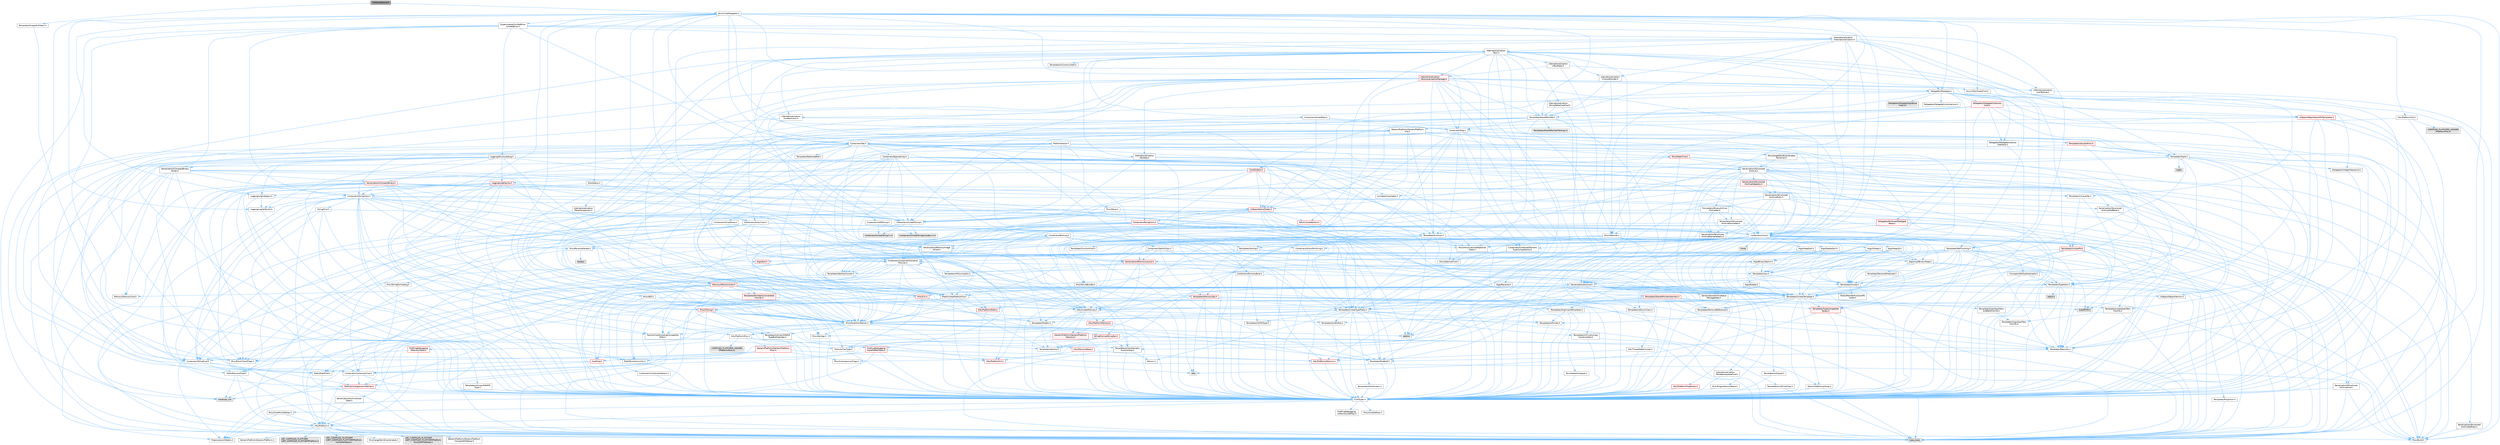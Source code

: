 digraph "CallbackDevice.h"
{
 // INTERACTIVE_SVG=YES
 // LATEX_PDF_SIZE
  bgcolor="transparent";
  edge [fontname=Helvetica,fontsize=10,labelfontname=Helvetica,labelfontsize=10];
  node [fontname=Helvetica,fontsize=10,shape=box,height=0.2,width=0.4];
  Node1 [id="Node000001",label="CallbackDevice.h",height=0.2,width=0.4,color="gray40", fillcolor="grey60", style="filled", fontcolor="black",tooltip=" "];
  Node1 -> Node2 [id="edge1_Node000001_Node000002",color="steelblue1",style="solid",tooltip=" "];
  Node2 [id="Node000002",label="Templates/ScopedCallback.h",height=0.2,width=0.4,color="grey40", fillcolor="white", style="filled",URL="$d4/dbf/ScopedCallback_8h.html",tooltip=" "];
  Node2 -> Node3 [id="edge2_Node000002_Node000003",color="steelblue1",style="solid",tooltip=" "];
  Node3 [id="Node000003",label="CoreTypes.h",height=0.2,width=0.4,color="grey40", fillcolor="white", style="filled",URL="$dc/dec/CoreTypes_8h.html",tooltip=" "];
  Node3 -> Node4 [id="edge3_Node000003_Node000004",color="steelblue1",style="solid",tooltip=" "];
  Node4 [id="Node000004",label="HAL/Platform.h",height=0.2,width=0.4,color="grey40", fillcolor="white", style="filled",URL="$d9/dd0/Platform_8h.html",tooltip=" "];
  Node4 -> Node5 [id="edge4_Node000004_Node000005",color="steelblue1",style="solid",tooltip=" "];
  Node5 [id="Node000005",label="Misc/Build.h",height=0.2,width=0.4,color="grey40", fillcolor="white", style="filled",URL="$d3/dbb/Build_8h.html",tooltip=" "];
  Node4 -> Node6 [id="edge5_Node000004_Node000006",color="steelblue1",style="solid",tooltip=" "];
  Node6 [id="Node000006",label="Misc/LargeWorldCoordinates.h",height=0.2,width=0.4,color="grey40", fillcolor="white", style="filled",URL="$d2/dcb/LargeWorldCoordinates_8h.html",tooltip=" "];
  Node4 -> Node7 [id="edge6_Node000004_Node000007",color="steelblue1",style="solid",tooltip=" "];
  Node7 [id="Node000007",label="type_traits",height=0.2,width=0.4,color="grey60", fillcolor="#E0E0E0", style="filled",tooltip=" "];
  Node4 -> Node8 [id="edge7_Node000004_Node000008",color="steelblue1",style="solid",tooltip=" "];
  Node8 [id="Node000008",label="PreprocessorHelpers.h",height=0.2,width=0.4,color="grey40", fillcolor="white", style="filled",URL="$db/ddb/PreprocessorHelpers_8h.html",tooltip=" "];
  Node4 -> Node9 [id="edge8_Node000004_Node000009",color="steelblue1",style="solid",tooltip=" "];
  Node9 [id="Node000009",label="UBT_COMPILED_PLATFORM\l/UBT_COMPILED_PLATFORMPlatform\lCompilerPreSetup.h",height=0.2,width=0.4,color="grey60", fillcolor="#E0E0E0", style="filled",tooltip=" "];
  Node4 -> Node10 [id="edge9_Node000004_Node000010",color="steelblue1",style="solid",tooltip=" "];
  Node10 [id="Node000010",label="GenericPlatform/GenericPlatform\lCompilerPreSetup.h",height=0.2,width=0.4,color="grey40", fillcolor="white", style="filled",URL="$d9/dc8/GenericPlatformCompilerPreSetup_8h.html",tooltip=" "];
  Node4 -> Node11 [id="edge10_Node000004_Node000011",color="steelblue1",style="solid",tooltip=" "];
  Node11 [id="Node000011",label="GenericPlatform/GenericPlatform.h",height=0.2,width=0.4,color="grey40", fillcolor="white", style="filled",URL="$d6/d84/GenericPlatform_8h.html",tooltip=" "];
  Node4 -> Node12 [id="edge11_Node000004_Node000012",color="steelblue1",style="solid",tooltip=" "];
  Node12 [id="Node000012",label="UBT_COMPILED_PLATFORM\l/UBT_COMPILED_PLATFORMPlatform.h",height=0.2,width=0.4,color="grey60", fillcolor="#E0E0E0", style="filled",tooltip=" "];
  Node4 -> Node13 [id="edge12_Node000004_Node000013",color="steelblue1",style="solid",tooltip=" "];
  Node13 [id="Node000013",label="UBT_COMPILED_PLATFORM\l/UBT_COMPILED_PLATFORMPlatform\lCompilerSetup.h",height=0.2,width=0.4,color="grey60", fillcolor="#E0E0E0", style="filled",tooltip=" "];
  Node3 -> Node14 [id="edge13_Node000003_Node000014",color="steelblue1",style="solid",tooltip=" "];
  Node14 [id="Node000014",label="ProfilingDebugging\l/UMemoryDefines.h",height=0.2,width=0.4,color="grey40", fillcolor="white", style="filled",URL="$d2/da2/UMemoryDefines_8h.html",tooltip=" "];
  Node3 -> Node15 [id="edge14_Node000003_Node000015",color="steelblue1",style="solid",tooltip=" "];
  Node15 [id="Node000015",label="Misc/CoreMiscDefines.h",height=0.2,width=0.4,color="grey40", fillcolor="white", style="filled",URL="$da/d38/CoreMiscDefines_8h.html",tooltip=" "];
  Node15 -> Node4 [id="edge15_Node000015_Node000004",color="steelblue1",style="solid",tooltip=" "];
  Node15 -> Node8 [id="edge16_Node000015_Node000008",color="steelblue1",style="solid",tooltip=" "];
  Node3 -> Node16 [id="edge17_Node000003_Node000016",color="steelblue1",style="solid",tooltip=" "];
  Node16 [id="Node000016",label="Misc/CoreDefines.h",height=0.2,width=0.4,color="grey40", fillcolor="white", style="filled",URL="$d3/dd2/CoreDefines_8h.html",tooltip=" "];
  Node1 -> Node17 [id="edge18_Node000001_Node000017",color="steelblue1",style="solid",tooltip=" "];
  Node17 [id="Node000017",label="Misc/CoreDelegates.h",height=0.2,width=0.4,color="grey40", fillcolor="white", style="filled",URL="$d9/dc2/CoreDelegates_8h.html",tooltip=" "];
  Node17 -> Node18 [id="edge19_Node000017_Node000018",color="steelblue1",style="solid",tooltip=" "];
  Node18 [id="Node000018",label="Async/TaskGraphFwd.h",height=0.2,width=0.4,color="grey40", fillcolor="white", style="filled",URL="$d8/d71/TaskGraphFwd_8h.html",tooltip=" "];
  Node18 -> Node19 [id="edge20_Node000018_Node000019",color="steelblue1",style="solid",tooltip=" "];
  Node19 [id="Node000019",label="Templates/RefCounting.h",height=0.2,width=0.4,color="grey40", fillcolor="white", style="filled",URL="$d4/d7e/RefCounting_8h.html",tooltip=" "];
  Node19 -> Node3 [id="edge21_Node000019_Node000003",color="steelblue1",style="solid",tooltip=" "];
  Node19 -> Node20 [id="edge22_Node000019_Node000020",color="steelblue1",style="solid",tooltip=" "];
  Node20 [id="Node000020",label="AutoRTFM.h",height=0.2,width=0.4,color="grey60", fillcolor="#E0E0E0", style="filled",tooltip=" "];
  Node19 -> Node21 [id="edge23_Node000019_Node000021",color="steelblue1",style="solid",tooltip=" "];
  Node21 [id="Node000021",label="HAL/PlatformAtomics.h",height=0.2,width=0.4,color="red", fillcolor="#FFF0F0", style="filled",URL="$d3/d36/PlatformAtomics_8h.html",tooltip=" "];
  Node21 -> Node3 [id="edge24_Node000021_Node000003",color="steelblue1",style="solid",tooltip=" "];
  Node19 -> Node8 [id="edge25_Node000019_Node000008",color="steelblue1",style="solid",tooltip=" "];
  Node19 -> Node24 [id="edge26_Node000019_Node000024",color="steelblue1",style="solid",tooltip=" "];
  Node24 [id="Node000024",label="HAL/ThreadSafeCounter.h",height=0.2,width=0.4,color="grey40", fillcolor="white", style="filled",URL="$dc/dc9/ThreadSafeCounter_8h.html",tooltip=" "];
  Node24 -> Node3 [id="edge27_Node000024_Node000003",color="steelblue1",style="solid",tooltip=" "];
  Node24 -> Node21 [id="edge28_Node000024_Node000021",color="steelblue1",style="solid",tooltip=" "];
  Node19 -> Node25 [id="edge29_Node000019_Node000025",color="steelblue1",style="solid",tooltip=" "];
  Node25 [id="Node000025",label="Misc/AssertionMacros.h",height=0.2,width=0.4,color="grey40", fillcolor="white", style="filled",URL="$d0/dfa/AssertionMacros_8h.html",tooltip=" "];
  Node25 -> Node3 [id="edge30_Node000025_Node000003",color="steelblue1",style="solid",tooltip=" "];
  Node25 -> Node4 [id="edge31_Node000025_Node000004",color="steelblue1",style="solid",tooltip=" "];
  Node25 -> Node26 [id="edge32_Node000025_Node000026",color="steelblue1",style="solid",tooltip=" "];
  Node26 [id="Node000026",label="HAL/PlatformMisc.h",height=0.2,width=0.4,color="grey40", fillcolor="white", style="filled",URL="$d0/df5/PlatformMisc_8h.html",tooltip=" "];
  Node26 -> Node3 [id="edge33_Node000026_Node000003",color="steelblue1",style="solid",tooltip=" "];
  Node26 -> Node27 [id="edge34_Node000026_Node000027",color="steelblue1",style="solid",tooltip=" "];
  Node27 [id="Node000027",label="GenericPlatform/GenericPlatform\lMisc.h",height=0.2,width=0.4,color="red", fillcolor="#FFF0F0", style="filled",URL="$db/d9a/GenericPlatformMisc_8h.html",tooltip=" "];
  Node27 -> Node28 [id="edge35_Node000027_Node000028",color="steelblue1",style="solid",tooltip=" "];
  Node28 [id="Node000028",label="Containers/StringFwd.h",height=0.2,width=0.4,color="grey40", fillcolor="white", style="filled",URL="$df/d37/StringFwd_8h.html",tooltip=" "];
  Node28 -> Node3 [id="edge36_Node000028_Node000003",color="steelblue1",style="solid",tooltip=" "];
  Node28 -> Node29 [id="edge37_Node000028_Node000029",color="steelblue1",style="solid",tooltip=" "];
  Node29 [id="Node000029",label="Traits/ElementType.h",height=0.2,width=0.4,color="grey40", fillcolor="white", style="filled",URL="$d5/d4f/ElementType_8h.html",tooltip=" "];
  Node29 -> Node4 [id="edge38_Node000029_Node000004",color="steelblue1",style="solid",tooltip=" "];
  Node29 -> Node30 [id="edge39_Node000029_Node000030",color="steelblue1",style="solid",tooltip=" "];
  Node30 [id="Node000030",label="initializer_list",height=0.2,width=0.4,color="grey60", fillcolor="#E0E0E0", style="filled",tooltip=" "];
  Node29 -> Node7 [id="edge40_Node000029_Node000007",color="steelblue1",style="solid",tooltip=" "];
  Node28 -> Node31 [id="edge41_Node000028_Node000031",color="steelblue1",style="solid",tooltip=" "];
  Node31 [id="Node000031",label="Traits/IsContiguousContainer.h",height=0.2,width=0.4,color="red", fillcolor="#FFF0F0", style="filled",URL="$d5/d3c/IsContiguousContainer_8h.html",tooltip=" "];
  Node31 -> Node3 [id="edge42_Node000031_Node000003",color="steelblue1",style="solid",tooltip=" "];
  Node31 -> Node30 [id="edge43_Node000031_Node000030",color="steelblue1",style="solid",tooltip=" "];
  Node27 -> Node33 [id="edge44_Node000027_Node000033",color="steelblue1",style="solid",tooltip=" "];
  Node33 [id="Node000033",label="CoreFwd.h",height=0.2,width=0.4,color="red", fillcolor="#FFF0F0", style="filled",URL="$d1/d1e/CoreFwd_8h.html",tooltip=" "];
  Node33 -> Node3 [id="edge45_Node000033_Node000003",color="steelblue1",style="solid",tooltip=" "];
  Node33 -> Node34 [id="edge46_Node000033_Node000034",color="steelblue1",style="solid",tooltip=" "];
  Node34 [id="Node000034",label="Containers/ContainersFwd.h",height=0.2,width=0.4,color="grey40", fillcolor="white", style="filled",URL="$d4/d0a/ContainersFwd_8h.html",tooltip=" "];
  Node34 -> Node4 [id="edge47_Node000034_Node000004",color="steelblue1",style="solid",tooltip=" "];
  Node34 -> Node3 [id="edge48_Node000034_Node000003",color="steelblue1",style="solid",tooltip=" "];
  Node34 -> Node31 [id="edge49_Node000034_Node000031",color="steelblue1",style="solid",tooltip=" "];
  Node33 -> Node35 [id="edge50_Node000033_Node000035",color="steelblue1",style="solid",tooltip=" "];
  Node35 [id="Node000035",label="Math/MathFwd.h",height=0.2,width=0.4,color="grey40", fillcolor="white", style="filled",URL="$d2/d10/MathFwd_8h.html",tooltip=" "];
  Node35 -> Node4 [id="edge51_Node000035_Node000004",color="steelblue1",style="solid",tooltip=" "];
  Node27 -> Node3 [id="edge52_Node000027_Node000003",color="steelblue1",style="solid",tooltip=" "];
  Node27 -> Node38 [id="edge53_Node000027_Node000038",color="steelblue1",style="solid",tooltip=" "];
  Node38 [id="Node000038",label="HAL/PlatformCrt.h",height=0.2,width=0.4,color="red", fillcolor="#FFF0F0", style="filled",URL="$d8/d75/PlatformCrt_8h.html",tooltip=" "];
  Node38 -> Node39 [id="edge54_Node000038_Node000039",color="steelblue1",style="solid",tooltip=" "];
  Node39 [id="Node000039",label="new",height=0.2,width=0.4,color="grey60", fillcolor="#E0E0E0", style="filled",tooltip=" "];
  Node27 -> Node48 [id="edge55_Node000027_Node000048",color="steelblue1",style="solid",tooltip=" "];
  Node48 [id="Node000048",label="Math/NumericLimits.h",height=0.2,width=0.4,color="grey40", fillcolor="white", style="filled",URL="$df/d1b/NumericLimits_8h.html",tooltip=" "];
  Node48 -> Node3 [id="edge56_Node000048_Node000003",color="steelblue1",style="solid",tooltip=" "];
  Node27 -> Node49 [id="edge57_Node000027_Node000049",color="steelblue1",style="solid",tooltip=" "];
  Node49 [id="Node000049",label="Misc/CompressionFlags.h",height=0.2,width=0.4,color="grey40", fillcolor="white", style="filled",URL="$d9/d76/CompressionFlags_8h.html",tooltip=" "];
  Node27 -> Node50 [id="edge58_Node000027_Node000050",color="steelblue1",style="solid",tooltip=" "];
  Node50 [id="Node000050",label="Misc/EnumClassFlags.h",height=0.2,width=0.4,color="grey40", fillcolor="white", style="filled",URL="$d8/de7/EnumClassFlags_8h.html",tooltip=" "];
  Node26 -> Node53 [id="edge59_Node000026_Node000053",color="steelblue1",style="solid",tooltip=" "];
  Node53 [id="Node000053",label="COMPILED_PLATFORM_HEADER\l(PlatformMisc.h)",height=0.2,width=0.4,color="grey60", fillcolor="#E0E0E0", style="filled",tooltip=" "];
  Node26 -> Node54 [id="edge60_Node000026_Node000054",color="steelblue1",style="solid",tooltip=" "];
  Node54 [id="Node000054",label="ProfilingDebugging\l/CpuProfilerTrace.h",height=0.2,width=0.4,color="red", fillcolor="#FFF0F0", style="filled",URL="$da/dcb/CpuProfilerTrace_8h.html",tooltip=" "];
  Node54 -> Node3 [id="edge61_Node000054_Node000003",color="steelblue1",style="solid",tooltip=" "];
  Node54 -> Node34 [id="edge62_Node000054_Node000034",color="steelblue1",style="solid",tooltip=" "];
  Node54 -> Node21 [id="edge63_Node000054_Node000021",color="steelblue1",style="solid",tooltip=" "];
  Node54 -> Node8 [id="edge64_Node000054_Node000008",color="steelblue1",style="solid",tooltip=" "];
  Node54 -> Node5 [id="edge65_Node000054_Node000005",color="steelblue1",style="solid",tooltip=" "];
  Node25 -> Node8 [id="edge66_Node000025_Node000008",color="steelblue1",style="solid",tooltip=" "];
  Node25 -> Node59 [id="edge67_Node000025_Node000059",color="steelblue1",style="solid",tooltip=" "];
  Node59 [id="Node000059",label="Templates/EnableIf.h",height=0.2,width=0.4,color="grey40", fillcolor="white", style="filled",URL="$d7/d60/EnableIf_8h.html",tooltip=" "];
  Node59 -> Node3 [id="edge68_Node000059_Node000003",color="steelblue1",style="solid",tooltip=" "];
  Node25 -> Node60 [id="edge69_Node000025_Node000060",color="steelblue1",style="solid",tooltip=" "];
  Node60 [id="Node000060",label="Templates/IsArrayOrRefOf\lTypeByPredicate.h",height=0.2,width=0.4,color="grey40", fillcolor="white", style="filled",URL="$d6/da1/IsArrayOrRefOfTypeByPredicate_8h.html",tooltip=" "];
  Node60 -> Node3 [id="edge70_Node000060_Node000003",color="steelblue1",style="solid",tooltip=" "];
  Node25 -> Node61 [id="edge71_Node000025_Node000061",color="steelblue1",style="solid",tooltip=" "];
  Node61 [id="Node000061",label="Templates/IsValidVariadic\lFunctionArg.h",height=0.2,width=0.4,color="grey40", fillcolor="white", style="filled",URL="$d0/dc8/IsValidVariadicFunctionArg_8h.html",tooltip=" "];
  Node61 -> Node3 [id="edge72_Node000061_Node000003",color="steelblue1",style="solid",tooltip=" "];
  Node61 -> Node62 [id="edge73_Node000061_Node000062",color="steelblue1",style="solid",tooltip=" "];
  Node62 [id="Node000062",label="IsEnum.h",height=0.2,width=0.4,color="grey40", fillcolor="white", style="filled",URL="$d4/de5/IsEnum_8h.html",tooltip=" "];
  Node61 -> Node7 [id="edge74_Node000061_Node000007",color="steelblue1",style="solid",tooltip=" "];
  Node25 -> Node63 [id="edge75_Node000025_Node000063",color="steelblue1",style="solid",tooltip=" "];
  Node63 [id="Node000063",label="Traits/IsCharEncodingCompatible\lWith.h",height=0.2,width=0.4,color="grey40", fillcolor="white", style="filled",URL="$df/dd1/IsCharEncodingCompatibleWith_8h.html",tooltip=" "];
  Node63 -> Node7 [id="edge76_Node000063_Node000007",color="steelblue1",style="solid",tooltip=" "];
  Node63 -> Node64 [id="edge77_Node000063_Node000064",color="steelblue1",style="solid",tooltip=" "];
  Node64 [id="Node000064",label="Traits/IsCharType.h",height=0.2,width=0.4,color="grey40", fillcolor="white", style="filled",URL="$db/d51/IsCharType_8h.html",tooltip=" "];
  Node64 -> Node3 [id="edge78_Node000064_Node000003",color="steelblue1",style="solid",tooltip=" "];
  Node25 -> Node65 [id="edge79_Node000025_Node000065",color="steelblue1",style="solid",tooltip=" "];
  Node65 [id="Node000065",label="Misc/VarArgs.h",height=0.2,width=0.4,color="grey40", fillcolor="white", style="filled",URL="$d5/d6f/VarArgs_8h.html",tooltip=" "];
  Node65 -> Node3 [id="edge80_Node000065_Node000003",color="steelblue1",style="solid",tooltip=" "];
  Node25 -> Node66 [id="edge81_Node000025_Node000066",color="steelblue1",style="solid",tooltip=" "];
  Node66 [id="Node000066",label="String/FormatStringSan.h",height=0.2,width=0.4,color="red", fillcolor="#FFF0F0", style="filled",URL="$d3/d8b/FormatStringSan_8h.html",tooltip=" "];
  Node66 -> Node7 [id="edge82_Node000066_Node000007",color="steelblue1",style="solid",tooltip=" "];
  Node66 -> Node3 [id="edge83_Node000066_Node000003",color="steelblue1",style="solid",tooltip=" "];
  Node66 -> Node67 [id="edge84_Node000066_Node000067",color="steelblue1",style="solid",tooltip=" "];
  Node67 [id="Node000067",label="Templates/Requires.h",height=0.2,width=0.4,color="grey40", fillcolor="white", style="filled",URL="$dc/d96/Requires_8h.html",tooltip=" "];
  Node67 -> Node59 [id="edge85_Node000067_Node000059",color="steelblue1",style="solid",tooltip=" "];
  Node67 -> Node7 [id="edge86_Node000067_Node000007",color="steelblue1",style="solid",tooltip=" "];
  Node66 -> Node68 [id="edge87_Node000066_Node000068",color="steelblue1",style="solid",tooltip=" "];
  Node68 [id="Node000068",label="Templates/Identity.h",height=0.2,width=0.4,color="grey40", fillcolor="white", style="filled",URL="$d0/dd5/Identity_8h.html",tooltip=" "];
  Node66 -> Node61 [id="edge88_Node000066_Node000061",color="steelblue1",style="solid",tooltip=" "];
  Node66 -> Node64 [id="edge89_Node000066_Node000064",color="steelblue1",style="solid",tooltip=" "];
  Node66 -> Node34 [id="edge90_Node000066_Node000034",color="steelblue1",style="solid",tooltip=" "];
  Node25 -> Node72 [id="edge91_Node000025_Node000072",color="steelblue1",style="solid",tooltip=" "];
  Node72 [id="Node000072",label="atomic",height=0.2,width=0.4,color="grey60", fillcolor="#E0E0E0", style="filled",tooltip=" "];
  Node19 -> Node5 [id="edge92_Node000019_Node000005",color="steelblue1",style="solid",tooltip=" "];
  Node19 -> Node73 [id="edge93_Node000019_Node000073",color="steelblue1",style="solid",tooltip=" "];
  Node73 [id="Node000073",label="Serialization/Archive.h",height=0.2,width=0.4,color="grey40", fillcolor="white", style="filled",URL="$d7/d3b/Archive_8h.html",tooltip=" "];
  Node73 -> Node33 [id="edge94_Node000073_Node000033",color="steelblue1",style="solid",tooltip=" "];
  Node73 -> Node3 [id="edge95_Node000073_Node000003",color="steelblue1",style="solid",tooltip=" "];
  Node73 -> Node74 [id="edge96_Node000073_Node000074",color="steelblue1",style="solid",tooltip=" "];
  Node74 [id="Node000074",label="HAL/PlatformProperties.h",height=0.2,width=0.4,color="red", fillcolor="#FFF0F0", style="filled",URL="$d9/db0/PlatformProperties_8h.html",tooltip=" "];
  Node74 -> Node3 [id="edge97_Node000074_Node000003",color="steelblue1",style="solid",tooltip=" "];
  Node73 -> Node77 [id="edge98_Node000073_Node000077",color="steelblue1",style="solid",tooltip=" "];
  Node77 [id="Node000077",label="Internationalization\l/TextNamespaceFwd.h",height=0.2,width=0.4,color="grey40", fillcolor="white", style="filled",URL="$d8/d97/TextNamespaceFwd_8h.html",tooltip=" "];
  Node77 -> Node3 [id="edge99_Node000077_Node000003",color="steelblue1",style="solid",tooltip=" "];
  Node73 -> Node35 [id="edge100_Node000073_Node000035",color="steelblue1",style="solid",tooltip=" "];
  Node73 -> Node25 [id="edge101_Node000073_Node000025",color="steelblue1",style="solid",tooltip=" "];
  Node73 -> Node5 [id="edge102_Node000073_Node000005",color="steelblue1",style="solid",tooltip=" "];
  Node73 -> Node49 [id="edge103_Node000073_Node000049",color="steelblue1",style="solid",tooltip=" "];
  Node73 -> Node78 [id="edge104_Node000073_Node000078",color="steelblue1",style="solid",tooltip=" "];
  Node78 [id="Node000078",label="Misc/EngineVersionBase.h",height=0.2,width=0.4,color="grey40", fillcolor="white", style="filled",URL="$d5/d2b/EngineVersionBase_8h.html",tooltip=" "];
  Node78 -> Node3 [id="edge105_Node000078_Node000003",color="steelblue1",style="solid",tooltip=" "];
  Node73 -> Node65 [id="edge106_Node000073_Node000065",color="steelblue1",style="solid",tooltip=" "];
  Node73 -> Node79 [id="edge107_Node000073_Node000079",color="steelblue1",style="solid",tooltip=" "];
  Node79 [id="Node000079",label="Serialization/ArchiveCook\lData.h",height=0.2,width=0.4,color="grey40", fillcolor="white", style="filled",URL="$dc/db6/ArchiveCookData_8h.html",tooltip=" "];
  Node79 -> Node4 [id="edge108_Node000079_Node000004",color="steelblue1",style="solid",tooltip=" "];
  Node73 -> Node80 [id="edge109_Node000073_Node000080",color="steelblue1",style="solid",tooltip=" "];
  Node80 [id="Node000080",label="Serialization/ArchiveSave\lPackageData.h",height=0.2,width=0.4,color="grey40", fillcolor="white", style="filled",URL="$d1/d37/ArchiveSavePackageData_8h.html",tooltip=" "];
  Node73 -> Node59 [id="edge110_Node000073_Node000059",color="steelblue1",style="solid",tooltip=" "];
  Node73 -> Node60 [id="edge111_Node000073_Node000060",color="steelblue1",style="solid",tooltip=" "];
  Node73 -> Node81 [id="edge112_Node000073_Node000081",color="steelblue1",style="solid",tooltip=" "];
  Node81 [id="Node000081",label="Templates/IsEnumClass.h",height=0.2,width=0.4,color="grey40", fillcolor="white", style="filled",URL="$d7/d15/IsEnumClass_8h.html",tooltip=" "];
  Node81 -> Node3 [id="edge113_Node000081_Node000003",color="steelblue1",style="solid",tooltip=" "];
  Node81 -> Node82 [id="edge114_Node000081_Node000082",color="steelblue1",style="solid",tooltip=" "];
  Node82 [id="Node000082",label="Templates/AndOrNot.h",height=0.2,width=0.4,color="grey40", fillcolor="white", style="filled",URL="$db/d0a/AndOrNot_8h.html",tooltip=" "];
  Node82 -> Node3 [id="edge115_Node000082_Node000003",color="steelblue1",style="solid",tooltip=" "];
  Node73 -> Node83 [id="edge116_Node000073_Node000083",color="steelblue1",style="solid",tooltip=" "];
  Node83 [id="Node000083",label="Templates/IsSigned.h",height=0.2,width=0.4,color="grey40", fillcolor="white", style="filled",URL="$d8/dd8/IsSigned_8h.html",tooltip=" "];
  Node83 -> Node3 [id="edge117_Node000083_Node000003",color="steelblue1",style="solid",tooltip=" "];
  Node73 -> Node61 [id="edge118_Node000073_Node000061",color="steelblue1",style="solid",tooltip=" "];
  Node73 -> Node84 [id="edge119_Node000073_Node000084",color="steelblue1",style="solid",tooltip=" "];
  Node84 [id="Node000084",label="Templates/UnrealTemplate.h",height=0.2,width=0.4,color="grey40", fillcolor="white", style="filled",URL="$d4/d24/UnrealTemplate_8h.html",tooltip=" "];
  Node84 -> Node3 [id="edge120_Node000084_Node000003",color="steelblue1",style="solid",tooltip=" "];
  Node84 -> Node85 [id="edge121_Node000084_Node000085",color="steelblue1",style="solid",tooltip=" "];
  Node85 [id="Node000085",label="Templates/IsPointer.h",height=0.2,width=0.4,color="grey40", fillcolor="white", style="filled",URL="$d7/d05/IsPointer_8h.html",tooltip=" "];
  Node85 -> Node3 [id="edge122_Node000085_Node000003",color="steelblue1",style="solid",tooltip=" "];
  Node84 -> Node86 [id="edge123_Node000084_Node000086",color="steelblue1",style="solid",tooltip=" "];
  Node86 [id="Node000086",label="HAL/UnrealMemory.h",height=0.2,width=0.4,color="grey40", fillcolor="white", style="filled",URL="$d9/d96/UnrealMemory_8h.html",tooltip=" "];
  Node86 -> Node3 [id="edge124_Node000086_Node000003",color="steelblue1",style="solid",tooltip=" "];
  Node86 -> Node87 [id="edge125_Node000086_Node000087",color="steelblue1",style="solid",tooltip=" "];
  Node87 [id="Node000087",label="GenericPlatform/GenericPlatform\lMemory.h",height=0.2,width=0.4,color="red", fillcolor="#FFF0F0", style="filled",URL="$dd/d22/GenericPlatformMemory_8h.html",tooltip=" "];
  Node87 -> Node33 [id="edge126_Node000087_Node000033",color="steelblue1",style="solid",tooltip=" "];
  Node87 -> Node3 [id="edge127_Node000087_Node000003",color="steelblue1",style="solid",tooltip=" "];
  Node86 -> Node90 [id="edge128_Node000086_Node000090",color="steelblue1",style="solid",tooltip=" "];
  Node90 [id="Node000090",label="HAL/MemoryBase.h",height=0.2,width=0.4,color="red", fillcolor="#FFF0F0", style="filled",URL="$d6/d9f/MemoryBase_8h.html",tooltip=" "];
  Node90 -> Node3 [id="edge129_Node000090_Node000003",color="steelblue1",style="solid",tooltip=" "];
  Node90 -> Node21 [id="edge130_Node000090_Node000021",color="steelblue1",style="solid",tooltip=" "];
  Node90 -> Node38 [id="edge131_Node000090_Node000038",color="steelblue1",style="solid",tooltip=" "];
  Node86 -> Node101 [id="edge132_Node000086_Node000101",color="steelblue1",style="solid",tooltip=" "];
  Node101 [id="Node000101",label="HAL/PlatformMemory.h",height=0.2,width=0.4,color="red", fillcolor="#FFF0F0", style="filled",URL="$de/d68/PlatformMemory_8h.html",tooltip=" "];
  Node101 -> Node3 [id="edge133_Node000101_Node000003",color="steelblue1",style="solid",tooltip=" "];
  Node101 -> Node87 [id="edge134_Node000101_Node000087",color="steelblue1",style="solid",tooltip=" "];
  Node86 -> Node103 [id="edge135_Node000086_Node000103",color="steelblue1",style="solid",tooltip=" "];
  Node103 [id="Node000103",label="ProfilingDebugging\l/MemoryTrace.h",height=0.2,width=0.4,color="red", fillcolor="#FFF0F0", style="filled",URL="$da/dd7/MemoryTrace_8h.html",tooltip=" "];
  Node103 -> Node4 [id="edge136_Node000103_Node000004",color="steelblue1",style="solid",tooltip=" "];
  Node103 -> Node50 [id="edge137_Node000103_Node000050",color="steelblue1",style="solid",tooltip=" "];
  Node86 -> Node85 [id="edge138_Node000086_Node000085",color="steelblue1",style="solid",tooltip=" "];
  Node84 -> Node104 [id="edge139_Node000084_Node000104",color="steelblue1",style="solid",tooltip=" "];
  Node104 [id="Node000104",label="Templates/CopyQualifiers\lAndRefsFromTo.h",height=0.2,width=0.4,color="grey40", fillcolor="white", style="filled",URL="$d3/db3/CopyQualifiersAndRefsFromTo_8h.html",tooltip=" "];
  Node104 -> Node105 [id="edge140_Node000104_Node000105",color="steelblue1",style="solid",tooltip=" "];
  Node105 [id="Node000105",label="Templates/CopyQualifiers\lFromTo.h",height=0.2,width=0.4,color="grey40", fillcolor="white", style="filled",URL="$d5/db4/CopyQualifiersFromTo_8h.html",tooltip=" "];
  Node84 -> Node106 [id="edge141_Node000084_Node000106",color="steelblue1",style="solid",tooltip=" "];
  Node106 [id="Node000106",label="Templates/UnrealTypeTraits.h",height=0.2,width=0.4,color="grey40", fillcolor="white", style="filled",URL="$d2/d2d/UnrealTypeTraits_8h.html",tooltip=" "];
  Node106 -> Node3 [id="edge142_Node000106_Node000003",color="steelblue1",style="solid",tooltip=" "];
  Node106 -> Node85 [id="edge143_Node000106_Node000085",color="steelblue1",style="solid",tooltip=" "];
  Node106 -> Node25 [id="edge144_Node000106_Node000025",color="steelblue1",style="solid",tooltip=" "];
  Node106 -> Node82 [id="edge145_Node000106_Node000082",color="steelblue1",style="solid",tooltip=" "];
  Node106 -> Node59 [id="edge146_Node000106_Node000059",color="steelblue1",style="solid",tooltip=" "];
  Node106 -> Node107 [id="edge147_Node000106_Node000107",color="steelblue1",style="solid",tooltip=" "];
  Node107 [id="Node000107",label="Templates/IsArithmetic.h",height=0.2,width=0.4,color="grey40", fillcolor="white", style="filled",URL="$d2/d5d/IsArithmetic_8h.html",tooltip=" "];
  Node107 -> Node3 [id="edge148_Node000107_Node000003",color="steelblue1",style="solid",tooltip=" "];
  Node106 -> Node62 [id="edge149_Node000106_Node000062",color="steelblue1",style="solid",tooltip=" "];
  Node106 -> Node108 [id="edge150_Node000106_Node000108",color="steelblue1",style="solid",tooltip=" "];
  Node108 [id="Node000108",label="Templates/Models.h",height=0.2,width=0.4,color="grey40", fillcolor="white", style="filled",URL="$d3/d0c/Models_8h.html",tooltip=" "];
  Node108 -> Node68 [id="edge151_Node000108_Node000068",color="steelblue1",style="solid",tooltip=" "];
  Node106 -> Node109 [id="edge152_Node000106_Node000109",color="steelblue1",style="solid",tooltip=" "];
  Node109 [id="Node000109",label="Templates/IsPODType.h",height=0.2,width=0.4,color="grey40", fillcolor="white", style="filled",URL="$d7/db1/IsPODType_8h.html",tooltip=" "];
  Node109 -> Node3 [id="edge153_Node000109_Node000003",color="steelblue1",style="solid",tooltip=" "];
  Node106 -> Node110 [id="edge154_Node000106_Node000110",color="steelblue1",style="solid",tooltip=" "];
  Node110 [id="Node000110",label="Templates/IsUECoreType.h",height=0.2,width=0.4,color="grey40", fillcolor="white", style="filled",URL="$d1/db8/IsUECoreType_8h.html",tooltip=" "];
  Node110 -> Node3 [id="edge155_Node000110_Node000003",color="steelblue1",style="solid",tooltip=" "];
  Node110 -> Node7 [id="edge156_Node000110_Node000007",color="steelblue1",style="solid",tooltip=" "];
  Node106 -> Node98 [id="edge157_Node000106_Node000098",color="steelblue1",style="solid",tooltip=" "];
  Node98 [id="Node000098",label="Templates/IsTriviallyCopy\lConstructible.h",height=0.2,width=0.4,color="grey40", fillcolor="white", style="filled",URL="$d3/d78/IsTriviallyCopyConstructible_8h.html",tooltip=" "];
  Node98 -> Node3 [id="edge158_Node000098_Node000003",color="steelblue1",style="solid",tooltip=" "];
  Node98 -> Node7 [id="edge159_Node000098_Node000007",color="steelblue1",style="solid",tooltip=" "];
  Node84 -> Node111 [id="edge160_Node000084_Node000111",color="steelblue1",style="solid",tooltip=" "];
  Node111 [id="Node000111",label="Templates/RemoveReference.h",height=0.2,width=0.4,color="grey40", fillcolor="white", style="filled",URL="$da/dbe/RemoveReference_8h.html",tooltip=" "];
  Node111 -> Node3 [id="edge161_Node000111_Node000003",color="steelblue1",style="solid",tooltip=" "];
  Node84 -> Node67 [id="edge162_Node000084_Node000067",color="steelblue1",style="solid",tooltip=" "];
  Node84 -> Node112 [id="edge163_Node000084_Node000112",color="steelblue1",style="solid",tooltip=" "];
  Node112 [id="Node000112",label="Templates/TypeCompatible\lBytes.h",height=0.2,width=0.4,color="red", fillcolor="#FFF0F0", style="filled",URL="$df/d0a/TypeCompatibleBytes_8h.html",tooltip=" "];
  Node112 -> Node3 [id="edge164_Node000112_Node000003",color="steelblue1",style="solid",tooltip=" "];
  Node112 -> Node39 [id="edge165_Node000112_Node000039",color="steelblue1",style="solid",tooltip=" "];
  Node112 -> Node7 [id="edge166_Node000112_Node000007",color="steelblue1",style="solid",tooltip=" "];
  Node84 -> Node68 [id="edge167_Node000084_Node000068",color="steelblue1",style="solid",tooltip=" "];
  Node84 -> Node31 [id="edge168_Node000084_Node000031",color="steelblue1",style="solid",tooltip=" "];
  Node84 -> Node113 [id="edge169_Node000084_Node000113",color="steelblue1",style="solid",tooltip=" "];
  Node113 [id="Node000113",label="Traits/UseBitwiseSwap.h",height=0.2,width=0.4,color="grey40", fillcolor="white", style="filled",URL="$db/df3/UseBitwiseSwap_8h.html",tooltip=" "];
  Node113 -> Node3 [id="edge170_Node000113_Node000003",color="steelblue1",style="solid",tooltip=" "];
  Node113 -> Node7 [id="edge171_Node000113_Node000007",color="steelblue1",style="solid",tooltip=" "];
  Node84 -> Node7 [id="edge172_Node000084_Node000007",color="steelblue1",style="solid",tooltip=" "];
  Node73 -> Node63 [id="edge173_Node000073_Node000063",color="steelblue1",style="solid",tooltip=" "];
  Node73 -> Node114 [id="edge174_Node000073_Node000114",color="steelblue1",style="solid",tooltip=" "];
  Node114 [id="Node000114",label="UObject/ObjectVersion.h",height=0.2,width=0.4,color="grey40", fillcolor="white", style="filled",URL="$da/d63/ObjectVersion_8h.html",tooltip=" "];
  Node114 -> Node3 [id="edge175_Node000114_Node000003",color="steelblue1",style="solid",tooltip=" "];
  Node19 -> Node115 [id="edge176_Node000019_Node000115",color="steelblue1",style="solid",tooltip=" "];
  Node115 [id="Node000115",label="Serialization/MemoryLayout.h",height=0.2,width=0.4,color="red", fillcolor="#FFF0F0", style="filled",URL="$d7/d66/MemoryLayout_8h.html",tooltip=" "];
  Node115 -> Node118 [id="edge177_Node000115_Node000118",color="steelblue1",style="solid",tooltip=" "];
  Node118 [id="Node000118",label="Containers/EnumAsByte.h",height=0.2,width=0.4,color="grey40", fillcolor="white", style="filled",URL="$d6/d9a/EnumAsByte_8h.html",tooltip=" "];
  Node118 -> Node3 [id="edge178_Node000118_Node000003",color="steelblue1",style="solid",tooltip=" "];
  Node118 -> Node109 [id="edge179_Node000118_Node000109",color="steelblue1",style="solid",tooltip=" "];
  Node118 -> Node119 [id="edge180_Node000118_Node000119",color="steelblue1",style="solid",tooltip=" "];
  Node119 [id="Node000119",label="Templates/TypeHash.h",height=0.2,width=0.4,color="grey40", fillcolor="white", style="filled",URL="$d1/d62/TypeHash_8h.html",tooltip=" "];
  Node119 -> Node3 [id="edge181_Node000119_Node000003",color="steelblue1",style="solid",tooltip=" "];
  Node119 -> Node67 [id="edge182_Node000119_Node000067",color="steelblue1",style="solid",tooltip=" "];
  Node119 -> Node120 [id="edge183_Node000119_Node000120",color="steelblue1",style="solid",tooltip=" "];
  Node120 [id="Node000120",label="Misc/Crc.h",height=0.2,width=0.4,color="red", fillcolor="#FFF0F0", style="filled",URL="$d4/dd2/Crc_8h.html",tooltip=" "];
  Node120 -> Node3 [id="edge184_Node000120_Node000003",color="steelblue1",style="solid",tooltip=" "];
  Node120 -> Node25 [id="edge185_Node000120_Node000025",color="steelblue1",style="solid",tooltip=" "];
  Node120 -> Node121 [id="edge186_Node000120_Node000121",color="steelblue1",style="solid",tooltip=" "];
  Node121 [id="Node000121",label="Misc/CString.h",height=0.2,width=0.4,color="red", fillcolor="#FFF0F0", style="filled",URL="$d2/d49/CString_8h.html",tooltip=" "];
  Node121 -> Node3 [id="edge187_Node000121_Node000003",color="steelblue1",style="solid",tooltip=" "];
  Node121 -> Node38 [id="edge188_Node000121_Node000038",color="steelblue1",style="solid",tooltip=" "];
  Node121 -> Node25 [id="edge189_Node000121_Node000025",color="steelblue1",style="solid",tooltip=" "];
  Node121 -> Node65 [id="edge190_Node000121_Node000065",color="steelblue1",style="solid",tooltip=" "];
  Node121 -> Node60 [id="edge191_Node000121_Node000060",color="steelblue1",style="solid",tooltip=" "];
  Node121 -> Node61 [id="edge192_Node000121_Node000061",color="steelblue1",style="solid",tooltip=" "];
  Node121 -> Node63 [id="edge193_Node000121_Node000063",color="steelblue1",style="solid",tooltip=" "];
  Node120 -> Node106 [id="edge194_Node000120_Node000106",color="steelblue1",style="solid",tooltip=" "];
  Node120 -> Node64 [id="edge195_Node000120_Node000064",color="steelblue1",style="solid",tooltip=" "];
  Node119 -> Node125 [id="edge196_Node000119_Node000125",color="steelblue1",style="solid",tooltip=" "];
  Node125 [id="Node000125",label="stdint.h",height=0.2,width=0.4,color="grey60", fillcolor="#E0E0E0", style="filled",tooltip=" "];
  Node119 -> Node7 [id="edge197_Node000119_Node000007",color="steelblue1",style="solid",tooltip=" "];
  Node115 -> Node28 [id="edge198_Node000115_Node000028",color="steelblue1",style="solid",tooltip=" "];
  Node115 -> Node86 [id="edge199_Node000115_Node000086",color="steelblue1",style="solid",tooltip=" "];
  Node115 -> Node59 [id="edge200_Node000115_Node000059",color="steelblue1",style="solid",tooltip=" "];
  Node115 -> Node128 [id="edge201_Node000115_Node000128",color="steelblue1",style="solid",tooltip=" "];
  Node128 [id="Node000128",label="Templates/IsPolymorphic.h",height=0.2,width=0.4,color="grey40", fillcolor="white", style="filled",URL="$dc/d20/IsPolymorphic_8h.html",tooltip=" "];
  Node115 -> Node108 [id="edge202_Node000115_Node000108",color="steelblue1",style="solid",tooltip=" "];
  Node115 -> Node84 [id="edge203_Node000115_Node000084",color="steelblue1",style="solid",tooltip=" "];
  Node19 -> Node67 [id="edge204_Node000019_Node000067",color="steelblue1",style="solid",tooltip=" "];
  Node19 -> Node119 [id="edge205_Node000019_Node000119",color="steelblue1",style="solid",tooltip=" "];
  Node19 -> Node84 [id="edge206_Node000019_Node000084",color="steelblue1",style="solid",tooltip=" "];
  Node19 -> Node72 [id="edge207_Node000019_Node000072",color="steelblue1",style="solid",tooltip=" "];
  Node19 -> Node7 [id="edge208_Node000019_Node000007",color="steelblue1",style="solid",tooltip=" "];
  Node17 -> Node129 [id="edge209_Node000017_Node000129",color="steelblue1",style="solid",tooltip=" "];
  Node129 [id="Node000129",label="Containers/Array.h",height=0.2,width=0.4,color="grey40", fillcolor="white", style="filled",URL="$df/dd0/Array_8h.html",tooltip=" "];
  Node129 -> Node3 [id="edge210_Node000129_Node000003",color="steelblue1",style="solid",tooltip=" "];
  Node129 -> Node25 [id="edge211_Node000129_Node000025",color="steelblue1",style="solid",tooltip=" "];
  Node129 -> Node130 [id="edge212_Node000129_Node000130",color="steelblue1",style="solid",tooltip=" "];
  Node130 [id="Node000130",label="Misc/IntrusiveUnsetOptional\lState.h",height=0.2,width=0.4,color="grey40", fillcolor="white", style="filled",URL="$d2/d0a/IntrusiveUnsetOptionalState_8h.html",tooltip=" "];
  Node130 -> Node131 [id="edge213_Node000130_Node000131",color="steelblue1",style="solid",tooltip=" "];
  Node131 [id="Node000131",label="Misc/OptionalFwd.h",height=0.2,width=0.4,color="grey40", fillcolor="white", style="filled",URL="$dc/d50/OptionalFwd_8h.html",tooltip=" "];
  Node129 -> Node132 [id="edge214_Node000129_Node000132",color="steelblue1",style="solid",tooltip=" "];
  Node132 [id="Node000132",label="Misc/ReverseIterate.h",height=0.2,width=0.4,color="grey40", fillcolor="white", style="filled",URL="$db/de3/ReverseIterate_8h.html",tooltip=" "];
  Node132 -> Node4 [id="edge215_Node000132_Node000004",color="steelblue1",style="solid",tooltip=" "];
  Node132 -> Node133 [id="edge216_Node000132_Node000133",color="steelblue1",style="solid",tooltip=" "];
  Node133 [id="Node000133",label="iterator",height=0.2,width=0.4,color="grey60", fillcolor="#E0E0E0", style="filled",tooltip=" "];
  Node129 -> Node86 [id="edge217_Node000129_Node000086",color="steelblue1",style="solid",tooltip=" "];
  Node129 -> Node106 [id="edge218_Node000129_Node000106",color="steelblue1",style="solid",tooltip=" "];
  Node129 -> Node84 [id="edge219_Node000129_Node000084",color="steelblue1",style="solid",tooltip=" "];
  Node129 -> Node134 [id="edge220_Node000129_Node000134",color="steelblue1",style="solid",tooltip=" "];
  Node134 [id="Node000134",label="Containers/AllowShrinking.h",height=0.2,width=0.4,color="grey40", fillcolor="white", style="filled",URL="$d7/d1a/AllowShrinking_8h.html",tooltip=" "];
  Node134 -> Node3 [id="edge221_Node000134_Node000003",color="steelblue1",style="solid",tooltip=" "];
  Node129 -> Node135 [id="edge222_Node000129_Node000135",color="steelblue1",style="solid",tooltip=" "];
  Node135 [id="Node000135",label="Containers/ContainerAllocation\lPolicies.h",height=0.2,width=0.4,color="grey40", fillcolor="white", style="filled",URL="$d7/dff/ContainerAllocationPolicies_8h.html",tooltip=" "];
  Node135 -> Node3 [id="edge223_Node000135_Node000003",color="steelblue1",style="solid",tooltip=" "];
  Node135 -> Node136 [id="edge224_Node000135_Node000136",color="steelblue1",style="solid",tooltip=" "];
  Node136 [id="Node000136",label="Containers/ContainerHelpers.h",height=0.2,width=0.4,color="grey40", fillcolor="white", style="filled",URL="$d7/d33/ContainerHelpers_8h.html",tooltip=" "];
  Node136 -> Node3 [id="edge225_Node000136_Node000003",color="steelblue1",style="solid",tooltip=" "];
  Node135 -> Node135 [id="edge226_Node000135_Node000135",color="steelblue1",style="solid",tooltip=" "];
  Node135 -> Node137 [id="edge227_Node000135_Node000137",color="steelblue1",style="solid",tooltip=" "];
  Node137 [id="Node000137",label="HAL/PlatformMath.h",height=0.2,width=0.4,color="red", fillcolor="#FFF0F0", style="filled",URL="$dc/d53/PlatformMath_8h.html",tooltip=" "];
  Node137 -> Node3 [id="edge228_Node000137_Node000003",color="steelblue1",style="solid",tooltip=" "];
  Node135 -> Node86 [id="edge229_Node000135_Node000086",color="steelblue1",style="solid",tooltip=" "];
  Node135 -> Node48 [id="edge230_Node000135_Node000048",color="steelblue1",style="solid",tooltip=" "];
  Node135 -> Node25 [id="edge231_Node000135_Node000025",color="steelblue1",style="solid",tooltip=" "];
  Node135 -> Node128 [id="edge232_Node000135_Node000128",color="steelblue1",style="solid",tooltip=" "];
  Node135 -> Node144 [id="edge233_Node000135_Node000144",color="steelblue1",style="solid",tooltip=" "];
  Node144 [id="Node000144",label="Templates/MemoryOps.h",height=0.2,width=0.4,color="red", fillcolor="#FFF0F0", style="filled",URL="$db/dea/MemoryOps_8h.html",tooltip=" "];
  Node144 -> Node3 [id="edge234_Node000144_Node000003",color="steelblue1",style="solid",tooltip=" "];
  Node144 -> Node86 [id="edge235_Node000144_Node000086",color="steelblue1",style="solid",tooltip=" "];
  Node144 -> Node98 [id="edge236_Node000144_Node000098",color="steelblue1",style="solid",tooltip=" "];
  Node144 -> Node67 [id="edge237_Node000144_Node000067",color="steelblue1",style="solid",tooltip=" "];
  Node144 -> Node106 [id="edge238_Node000144_Node000106",color="steelblue1",style="solid",tooltip=" "];
  Node144 -> Node113 [id="edge239_Node000144_Node000113",color="steelblue1",style="solid",tooltip=" "];
  Node144 -> Node39 [id="edge240_Node000144_Node000039",color="steelblue1",style="solid",tooltip=" "];
  Node144 -> Node7 [id="edge241_Node000144_Node000007",color="steelblue1",style="solid",tooltip=" "];
  Node135 -> Node112 [id="edge242_Node000135_Node000112",color="steelblue1",style="solid",tooltip=" "];
  Node135 -> Node7 [id="edge243_Node000135_Node000007",color="steelblue1",style="solid",tooltip=" "];
  Node129 -> Node145 [id="edge244_Node000129_Node000145",color="steelblue1",style="solid",tooltip=" "];
  Node145 [id="Node000145",label="Containers/ContainerElement\lTypeCompatibility.h",height=0.2,width=0.4,color="grey40", fillcolor="white", style="filled",URL="$df/ddf/ContainerElementTypeCompatibility_8h.html",tooltip=" "];
  Node145 -> Node3 [id="edge245_Node000145_Node000003",color="steelblue1",style="solid",tooltip=" "];
  Node145 -> Node106 [id="edge246_Node000145_Node000106",color="steelblue1",style="solid",tooltip=" "];
  Node129 -> Node73 [id="edge247_Node000129_Node000073",color="steelblue1",style="solid",tooltip=" "];
  Node129 -> Node146 [id="edge248_Node000129_Node000146",color="steelblue1",style="solid",tooltip=" "];
  Node146 [id="Node000146",label="Serialization/MemoryImage\lWriter.h",height=0.2,width=0.4,color="grey40", fillcolor="white", style="filled",URL="$d0/d08/MemoryImageWriter_8h.html",tooltip=" "];
  Node146 -> Node3 [id="edge249_Node000146_Node000003",color="steelblue1",style="solid",tooltip=" "];
  Node146 -> Node115 [id="edge250_Node000146_Node000115",color="steelblue1",style="solid",tooltip=" "];
  Node129 -> Node147 [id="edge251_Node000129_Node000147",color="steelblue1",style="solid",tooltip=" "];
  Node147 [id="Node000147",label="Algo/Heapify.h",height=0.2,width=0.4,color="grey40", fillcolor="white", style="filled",URL="$d0/d2a/Heapify_8h.html",tooltip=" "];
  Node147 -> Node148 [id="edge252_Node000147_Node000148",color="steelblue1",style="solid",tooltip=" "];
  Node148 [id="Node000148",label="Algo/Impl/BinaryHeap.h",height=0.2,width=0.4,color="grey40", fillcolor="white", style="filled",URL="$d7/da3/Algo_2Impl_2BinaryHeap_8h.html",tooltip=" "];
  Node148 -> Node149 [id="edge253_Node000148_Node000149",color="steelblue1",style="solid",tooltip=" "];
  Node149 [id="Node000149",label="Templates/Invoke.h",height=0.2,width=0.4,color="grey40", fillcolor="white", style="filled",URL="$d7/deb/Invoke_8h.html",tooltip=" "];
  Node149 -> Node3 [id="edge254_Node000149_Node000003",color="steelblue1",style="solid",tooltip=" "];
  Node149 -> Node150 [id="edge255_Node000149_Node000150",color="steelblue1",style="solid",tooltip=" "];
  Node150 [id="Node000150",label="Traits/MemberFunctionPtr\lOuter.h",height=0.2,width=0.4,color="grey40", fillcolor="white", style="filled",URL="$db/da7/MemberFunctionPtrOuter_8h.html",tooltip=" "];
  Node149 -> Node84 [id="edge256_Node000149_Node000084",color="steelblue1",style="solid",tooltip=" "];
  Node149 -> Node7 [id="edge257_Node000149_Node000007",color="steelblue1",style="solid",tooltip=" "];
  Node148 -> Node151 [id="edge258_Node000148_Node000151",color="steelblue1",style="solid",tooltip=" "];
  Node151 [id="Node000151",label="Templates/Projection.h",height=0.2,width=0.4,color="grey40", fillcolor="white", style="filled",URL="$d7/df0/Projection_8h.html",tooltip=" "];
  Node151 -> Node7 [id="edge259_Node000151_Node000007",color="steelblue1",style="solid",tooltip=" "];
  Node148 -> Node152 [id="edge260_Node000148_Node000152",color="steelblue1",style="solid",tooltip=" "];
  Node152 [id="Node000152",label="Templates/ReversePredicate.h",height=0.2,width=0.4,color="grey40", fillcolor="white", style="filled",URL="$d8/d28/ReversePredicate_8h.html",tooltip=" "];
  Node152 -> Node149 [id="edge261_Node000152_Node000149",color="steelblue1",style="solid",tooltip=" "];
  Node152 -> Node84 [id="edge262_Node000152_Node000084",color="steelblue1",style="solid",tooltip=" "];
  Node148 -> Node7 [id="edge263_Node000148_Node000007",color="steelblue1",style="solid",tooltip=" "];
  Node147 -> Node153 [id="edge264_Node000147_Node000153",color="steelblue1",style="solid",tooltip=" "];
  Node153 [id="Node000153",label="Templates/IdentityFunctor.h",height=0.2,width=0.4,color="grey40", fillcolor="white", style="filled",URL="$d7/d2e/IdentityFunctor_8h.html",tooltip=" "];
  Node153 -> Node4 [id="edge265_Node000153_Node000004",color="steelblue1",style="solid",tooltip=" "];
  Node147 -> Node149 [id="edge266_Node000147_Node000149",color="steelblue1",style="solid",tooltip=" "];
  Node147 -> Node154 [id="edge267_Node000147_Node000154",color="steelblue1",style="solid",tooltip=" "];
  Node154 [id="Node000154",label="Templates/Less.h",height=0.2,width=0.4,color="grey40", fillcolor="white", style="filled",URL="$de/dc8/Less_8h.html",tooltip=" "];
  Node154 -> Node3 [id="edge268_Node000154_Node000003",color="steelblue1",style="solid",tooltip=" "];
  Node154 -> Node84 [id="edge269_Node000154_Node000084",color="steelblue1",style="solid",tooltip=" "];
  Node147 -> Node84 [id="edge270_Node000147_Node000084",color="steelblue1",style="solid",tooltip=" "];
  Node129 -> Node155 [id="edge271_Node000129_Node000155",color="steelblue1",style="solid",tooltip=" "];
  Node155 [id="Node000155",label="Algo/HeapSort.h",height=0.2,width=0.4,color="grey40", fillcolor="white", style="filled",URL="$d3/d92/HeapSort_8h.html",tooltip=" "];
  Node155 -> Node148 [id="edge272_Node000155_Node000148",color="steelblue1",style="solid",tooltip=" "];
  Node155 -> Node153 [id="edge273_Node000155_Node000153",color="steelblue1",style="solid",tooltip=" "];
  Node155 -> Node154 [id="edge274_Node000155_Node000154",color="steelblue1",style="solid",tooltip=" "];
  Node155 -> Node84 [id="edge275_Node000155_Node000084",color="steelblue1",style="solid",tooltip=" "];
  Node129 -> Node156 [id="edge276_Node000129_Node000156",color="steelblue1",style="solid",tooltip=" "];
  Node156 [id="Node000156",label="Algo/IsHeap.h",height=0.2,width=0.4,color="grey40", fillcolor="white", style="filled",URL="$de/d32/IsHeap_8h.html",tooltip=" "];
  Node156 -> Node148 [id="edge277_Node000156_Node000148",color="steelblue1",style="solid",tooltip=" "];
  Node156 -> Node153 [id="edge278_Node000156_Node000153",color="steelblue1",style="solid",tooltip=" "];
  Node156 -> Node149 [id="edge279_Node000156_Node000149",color="steelblue1",style="solid",tooltip=" "];
  Node156 -> Node154 [id="edge280_Node000156_Node000154",color="steelblue1",style="solid",tooltip=" "];
  Node156 -> Node84 [id="edge281_Node000156_Node000084",color="steelblue1",style="solid",tooltip=" "];
  Node129 -> Node148 [id="edge282_Node000129_Node000148",color="steelblue1",style="solid",tooltip=" "];
  Node129 -> Node157 [id="edge283_Node000129_Node000157",color="steelblue1",style="solid",tooltip=" "];
  Node157 [id="Node000157",label="Algo/StableSort.h",height=0.2,width=0.4,color="grey40", fillcolor="white", style="filled",URL="$d7/d3c/StableSort_8h.html",tooltip=" "];
  Node157 -> Node158 [id="edge284_Node000157_Node000158",color="steelblue1",style="solid",tooltip=" "];
  Node158 [id="Node000158",label="Algo/BinarySearch.h",height=0.2,width=0.4,color="grey40", fillcolor="white", style="filled",URL="$db/db4/BinarySearch_8h.html",tooltip=" "];
  Node158 -> Node153 [id="edge285_Node000158_Node000153",color="steelblue1",style="solid",tooltip=" "];
  Node158 -> Node149 [id="edge286_Node000158_Node000149",color="steelblue1",style="solid",tooltip=" "];
  Node158 -> Node154 [id="edge287_Node000158_Node000154",color="steelblue1",style="solid",tooltip=" "];
  Node157 -> Node159 [id="edge288_Node000157_Node000159",color="steelblue1",style="solid",tooltip=" "];
  Node159 [id="Node000159",label="Algo/Rotate.h",height=0.2,width=0.4,color="grey40", fillcolor="white", style="filled",URL="$dd/da7/Rotate_8h.html",tooltip=" "];
  Node159 -> Node84 [id="edge289_Node000159_Node000084",color="steelblue1",style="solid",tooltip=" "];
  Node157 -> Node153 [id="edge290_Node000157_Node000153",color="steelblue1",style="solid",tooltip=" "];
  Node157 -> Node149 [id="edge291_Node000157_Node000149",color="steelblue1",style="solid",tooltip=" "];
  Node157 -> Node154 [id="edge292_Node000157_Node000154",color="steelblue1",style="solid",tooltip=" "];
  Node157 -> Node84 [id="edge293_Node000157_Node000084",color="steelblue1",style="solid",tooltip=" "];
  Node129 -> Node160 [id="edge294_Node000129_Node000160",color="steelblue1",style="solid",tooltip=" "];
  Node160 [id="Node000160",label="Concepts/GetTypeHashable.h",height=0.2,width=0.4,color="grey40", fillcolor="white", style="filled",URL="$d3/da2/GetTypeHashable_8h.html",tooltip=" "];
  Node160 -> Node3 [id="edge295_Node000160_Node000003",color="steelblue1",style="solid",tooltip=" "];
  Node160 -> Node119 [id="edge296_Node000160_Node000119",color="steelblue1",style="solid",tooltip=" "];
  Node129 -> Node153 [id="edge297_Node000129_Node000153",color="steelblue1",style="solid",tooltip=" "];
  Node129 -> Node149 [id="edge298_Node000129_Node000149",color="steelblue1",style="solid",tooltip=" "];
  Node129 -> Node154 [id="edge299_Node000129_Node000154",color="steelblue1",style="solid",tooltip=" "];
  Node129 -> Node161 [id="edge300_Node000129_Node000161",color="steelblue1",style="solid",tooltip=" "];
  Node161 [id="Node000161",label="Templates/LosesQualifiers\lFromTo.h",height=0.2,width=0.4,color="grey40", fillcolor="white", style="filled",URL="$d2/db3/LosesQualifiersFromTo_8h.html",tooltip=" "];
  Node161 -> Node105 [id="edge301_Node000161_Node000105",color="steelblue1",style="solid",tooltip=" "];
  Node161 -> Node7 [id="edge302_Node000161_Node000007",color="steelblue1",style="solid",tooltip=" "];
  Node129 -> Node67 [id="edge303_Node000129_Node000067",color="steelblue1",style="solid",tooltip=" "];
  Node129 -> Node162 [id="edge304_Node000129_Node000162",color="steelblue1",style="solid",tooltip=" "];
  Node162 [id="Node000162",label="Templates/Sorting.h",height=0.2,width=0.4,color="grey40", fillcolor="white", style="filled",URL="$d3/d9e/Sorting_8h.html",tooltip=" "];
  Node162 -> Node3 [id="edge305_Node000162_Node000003",color="steelblue1",style="solid",tooltip=" "];
  Node162 -> Node158 [id="edge306_Node000162_Node000158",color="steelblue1",style="solid",tooltip=" "];
  Node162 -> Node163 [id="edge307_Node000162_Node000163",color="steelblue1",style="solid",tooltip=" "];
  Node163 [id="Node000163",label="Algo/Sort.h",height=0.2,width=0.4,color="red", fillcolor="#FFF0F0", style="filled",URL="$d1/d87/Sort_8h.html",tooltip=" "];
  Node162 -> Node137 [id="edge308_Node000162_Node000137",color="steelblue1",style="solid",tooltip=" "];
  Node162 -> Node154 [id="edge309_Node000162_Node000154",color="steelblue1",style="solid",tooltip=" "];
  Node129 -> Node166 [id="edge310_Node000129_Node000166",color="steelblue1",style="solid",tooltip=" "];
  Node166 [id="Node000166",label="Templates/AlignmentTemplates.h",height=0.2,width=0.4,color="grey40", fillcolor="white", style="filled",URL="$dd/d32/AlignmentTemplates_8h.html",tooltip=" "];
  Node166 -> Node3 [id="edge311_Node000166_Node000003",color="steelblue1",style="solid",tooltip=" "];
  Node166 -> Node96 [id="edge312_Node000166_Node000096",color="steelblue1",style="solid",tooltip=" "];
  Node96 [id="Node000096",label="Templates/IsIntegral.h",height=0.2,width=0.4,color="grey40", fillcolor="white", style="filled",URL="$da/d64/IsIntegral_8h.html",tooltip=" "];
  Node96 -> Node3 [id="edge313_Node000096_Node000003",color="steelblue1",style="solid",tooltip=" "];
  Node166 -> Node85 [id="edge314_Node000166_Node000085",color="steelblue1",style="solid",tooltip=" "];
  Node129 -> Node29 [id="edge315_Node000129_Node000029",color="steelblue1",style="solid",tooltip=" "];
  Node129 -> Node142 [id="edge316_Node000129_Node000142",color="steelblue1",style="solid",tooltip=" "];
  Node142 [id="Node000142",label="limits",height=0.2,width=0.4,color="grey60", fillcolor="#E0E0E0", style="filled",tooltip=" "];
  Node129 -> Node7 [id="edge317_Node000129_Node000007",color="steelblue1",style="solid",tooltip=" "];
  Node17 -> Node167 [id="edge318_Node000017_Node000167",color="steelblue1",style="solid",tooltip=" "];
  Node167 [id="Node000167",label="Containers/ArrayView.h",height=0.2,width=0.4,color="grey40", fillcolor="white", style="filled",URL="$d7/df4/ArrayView_8h.html",tooltip=" "];
  Node167 -> Node3 [id="edge319_Node000167_Node000003",color="steelblue1",style="solid",tooltip=" "];
  Node167 -> Node34 [id="edge320_Node000167_Node000034",color="steelblue1",style="solid",tooltip=" "];
  Node167 -> Node25 [id="edge321_Node000167_Node000025",color="steelblue1",style="solid",tooltip=" "];
  Node167 -> Node132 [id="edge322_Node000167_Node000132",color="steelblue1",style="solid",tooltip=" "];
  Node167 -> Node130 [id="edge323_Node000167_Node000130",color="steelblue1",style="solid",tooltip=" "];
  Node167 -> Node149 [id="edge324_Node000167_Node000149",color="steelblue1",style="solid",tooltip=" "];
  Node167 -> Node106 [id="edge325_Node000167_Node000106",color="steelblue1",style="solid",tooltip=" "];
  Node167 -> Node29 [id="edge326_Node000167_Node000029",color="steelblue1",style="solid",tooltip=" "];
  Node167 -> Node129 [id="edge327_Node000167_Node000129",color="steelblue1",style="solid",tooltip=" "];
  Node167 -> Node165 [id="edge328_Node000167_Node000165",color="steelblue1",style="solid",tooltip=" "];
  Node165 [id="Node000165",label="Math/UnrealMathUtility.h",height=0.2,width=0.4,color="grey40", fillcolor="white", style="filled",URL="$db/db8/UnrealMathUtility_8h.html",tooltip=" "];
  Node165 -> Node3 [id="edge329_Node000165_Node000003",color="steelblue1",style="solid",tooltip=" "];
  Node165 -> Node25 [id="edge330_Node000165_Node000025",color="steelblue1",style="solid",tooltip=" "];
  Node165 -> Node137 [id="edge331_Node000165_Node000137",color="steelblue1",style="solid",tooltip=" "];
  Node165 -> Node35 [id="edge332_Node000165_Node000035",color="steelblue1",style="solid",tooltip=" "];
  Node165 -> Node68 [id="edge333_Node000165_Node000068",color="steelblue1",style="solid",tooltip=" "];
  Node165 -> Node67 [id="edge334_Node000165_Node000067",color="steelblue1",style="solid",tooltip=" "];
  Node167 -> Node7 [id="edge335_Node000167_Node000007",color="steelblue1",style="solid",tooltip=" "];
  Node17 -> Node168 [id="edge336_Node000017_Node000168",color="steelblue1",style="solid",tooltip=" "];
  Node168 [id="Node000168",label="Containers/Map.h",height=0.2,width=0.4,color="grey40", fillcolor="white", style="filled",URL="$df/d79/Map_8h.html",tooltip=" "];
  Node168 -> Node3 [id="edge337_Node000168_Node000003",color="steelblue1",style="solid",tooltip=" "];
  Node168 -> Node169 [id="edge338_Node000168_Node000169",color="steelblue1",style="solid",tooltip=" "];
  Node169 [id="Node000169",label="Algo/Reverse.h",height=0.2,width=0.4,color="grey40", fillcolor="white", style="filled",URL="$d5/d93/Reverse_8h.html",tooltip=" "];
  Node169 -> Node3 [id="edge339_Node000169_Node000003",color="steelblue1",style="solid",tooltip=" "];
  Node169 -> Node84 [id="edge340_Node000169_Node000084",color="steelblue1",style="solid",tooltip=" "];
  Node168 -> Node145 [id="edge341_Node000168_Node000145",color="steelblue1",style="solid",tooltip=" "];
  Node168 -> Node170 [id="edge342_Node000168_Node000170",color="steelblue1",style="solid",tooltip=" "];
  Node170 [id="Node000170",label="Containers/Set.h",height=0.2,width=0.4,color="grey40", fillcolor="white", style="filled",URL="$d4/d45/Set_8h.html",tooltip=" "];
  Node170 -> Node135 [id="edge343_Node000170_Node000135",color="steelblue1",style="solid",tooltip=" "];
  Node170 -> Node145 [id="edge344_Node000170_Node000145",color="steelblue1",style="solid",tooltip=" "];
  Node170 -> Node171 [id="edge345_Node000170_Node000171",color="steelblue1",style="solid",tooltip=" "];
  Node171 [id="Node000171",label="Containers/SetUtilities.h",height=0.2,width=0.4,color="grey40", fillcolor="white", style="filled",URL="$dc/de5/SetUtilities_8h.html",tooltip=" "];
  Node171 -> Node3 [id="edge346_Node000171_Node000003",color="steelblue1",style="solid",tooltip=" "];
  Node171 -> Node115 [id="edge347_Node000171_Node000115",color="steelblue1",style="solid",tooltip=" "];
  Node171 -> Node144 [id="edge348_Node000171_Node000144",color="steelblue1",style="solid",tooltip=" "];
  Node171 -> Node106 [id="edge349_Node000171_Node000106",color="steelblue1",style="solid",tooltip=" "];
  Node170 -> Node172 [id="edge350_Node000170_Node000172",color="steelblue1",style="solid",tooltip=" "];
  Node172 [id="Node000172",label="Containers/SparseArray.h",height=0.2,width=0.4,color="grey40", fillcolor="white", style="filled",URL="$d5/dbf/SparseArray_8h.html",tooltip=" "];
  Node172 -> Node3 [id="edge351_Node000172_Node000003",color="steelblue1",style="solid",tooltip=" "];
  Node172 -> Node25 [id="edge352_Node000172_Node000025",color="steelblue1",style="solid",tooltip=" "];
  Node172 -> Node86 [id="edge353_Node000172_Node000086",color="steelblue1",style="solid",tooltip=" "];
  Node172 -> Node106 [id="edge354_Node000172_Node000106",color="steelblue1",style="solid",tooltip=" "];
  Node172 -> Node84 [id="edge355_Node000172_Node000084",color="steelblue1",style="solid",tooltip=" "];
  Node172 -> Node135 [id="edge356_Node000172_Node000135",color="steelblue1",style="solid",tooltip=" "];
  Node172 -> Node154 [id="edge357_Node000172_Node000154",color="steelblue1",style="solid",tooltip=" "];
  Node172 -> Node129 [id="edge358_Node000172_Node000129",color="steelblue1",style="solid",tooltip=" "];
  Node172 -> Node165 [id="edge359_Node000172_Node000165",color="steelblue1",style="solid",tooltip=" "];
  Node172 -> Node173 [id="edge360_Node000172_Node000173",color="steelblue1",style="solid",tooltip=" "];
  Node173 [id="Node000173",label="Containers/ScriptArray.h",height=0.2,width=0.4,color="grey40", fillcolor="white", style="filled",URL="$dc/daf/ScriptArray_8h.html",tooltip=" "];
  Node173 -> Node3 [id="edge361_Node000173_Node000003",color="steelblue1",style="solid",tooltip=" "];
  Node173 -> Node25 [id="edge362_Node000173_Node000025",color="steelblue1",style="solid",tooltip=" "];
  Node173 -> Node86 [id="edge363_Node000173_Node000086",color="steelblue1",style="solid",tooltip=" "];
  Node173 -> Node134 [id="edge364_Node000173_Node000134",color="steelblue1",style="solid",tooltip=" "];
  Node173 -> Node135 [id="edge365_Node000173_Node000135",color="steelblue1",style="solid",tooltip=" "];
  Node173 -> Node129 [id="edge366_Node000173_Node000129",color="steelblue1",style="solid",tooltip=" "];
  Node173 -> Node30 [id="edge367_Node000173_Node000030",color="steelblue1",style="solid",tooltip=" "];
  Node172 -> Node174 [id="edge368_Node000172_Node000174",color="steelblue1",style="solid",tooltip=" "];
  Node174 [id="Node000174",label="Containers/BitArray.h",height=0.2,width=0.4,color="grey40", fillcolor="white", style="filled",URL="$d1/de4/BitArray_8h.html",tooltip=" "];
  Node174 -> Node135 [id="edge369_Node000174_Node000135",color="steelblue1",style="solid",tooltip=" "];
  Node174 -> Node3 [id="edge370_Node000174_Node000003",color="steelblue1",style="solid",tooltip=" "];
  Node174 -> Node21 [id="edge371_Node000174_Node000021",color="steelblue1",style="solid",tooltip=" "];
  Node174 -> Node86 [id="edge372_Node000174_Node000086",color="steelblue1",style="solid",tooltip=" "];
  Node174 -> Node165 [id="edge373_Node000174_Node000165",color="steelblue1",style="solid",tooltip=" "];
  Node174 -> Node25 [id="edge374_Node000174_Node000025",color="steelblue1",style="solid",tooltip=" "];
  Node174 -> Node50 [id="edge375_Node000174_Node000050",color="steelblue1",style="solid",tooltip=" "];
  Node174 -> Node73 [id="edge376_Node000174_Node000073",color="steelblue1",style="solid",tooltip=" "];
  Node174 -> Node146 [id="edge377_Node000174_Node000146",color="steelblue1",style="solid",tooltip=" "];
  Node174 -> Node115 [id="edge378_Node000174_Node000115",color="steelblue1",style="solid",tooltip=" "];
  Node174 -> Node59 [id="edge379_Node000174_Node000059",color="steelblue1",style="solid",tooltip=" "];
  Node174 -> Node149 [id="edge380_Node000174_Node000149",color="steelblue1",style="solid",tooltip=" "];
  Node174 -> Node84 [id="edge381_Node000174_Node000084",color="steelblue1",style="solid",tooltip=" "];
  Node174 -> Node106 [id="edge382_Node000174_Node000106",color="steelblue1",style="solid",tooltip=" "];
  Node172 -> Node175 [id="edge383_Node000172_Node000175",color="steelblue1",style="solid",tooltip=" "];
  Node175 [id="Node000175",label="Serialization/Structured\lArchive.h",height=0.2,width=0.4,color="grey40", fillcolor="white", style="filled",URL="$d9/d1e/StructuredArchive_8h.html",tooltip=" "];
  Node175 -> Node129 [id="edge384_Node000175_Node000129",color="steelblue1",style="solid",tooltip=" "];
  Node175 -> Node135 [id="edge385_Node000175_Node000135",color="steelblue1",style="solid",tooltip=" "];
  Node175 -> Node3 [id="edge386_Node000175_Node000003",color="steelblue1",style="solid",tooltip=" "];
  Node175 -> Node176 [id="edge387_Node000175_Node000176",color="steelblue1",style="solid",tooltip=" "];
  Node176 [id="Node000176",label="Formatters/BinaryArchive\lFormatter.h",height=0.2,width=0.4,color="grey40", fillcolor="white", style="filled",URL="$d2/d01/BinaryArchiveFormatter_8h.html",tooltip=" "];
  Node176 -> Node129 [id="edge388_Node000176_Node000129",color="steelblue1",style="solid",tooltip=" "];
  Node176 -> Node4 [id="edge389_Node000176_Node000004",color="steelblue1",style="solid",tooltip=" "];
  Node176 -> Node73 [id="edge390_Node000176_Node000073",color="steelblue1",style="solid",tooltip=" "];
  Node176 -> Node177 [id="edge391_Node000176_Node000177",color="steelblue1",style="solid",tooltip=" "];
  Node177 [id="Node000177",label="Serialization/Structured\lArchiveFormatter.h",height=0.2,width=0.4,color="grey40", fillcolor="white", style="filled",URL="$db/dfe/StructuredArchiveFormatter_8h.html",tooltip=" "];
  Node177 -> Node129 [id="edge392_Node000177_Node000129",color="steelblue1",style="solid",tooltip=" "];
  Node177 -> Node33 [id="edge393_Node000177_Node000033",color="steelblue1",style="solid",tooltip=" "];
  Node177 -> Node3 [id="edge394_Node000177_Node000003",color="steelblue1",style="solid",tooltip=" "];
  Node177 -> Node178 [id="edge395_Node000177_Node000178",color="steelblue1",style="solid",tooltip=" "];
  Node178 [id="Node000178",label="Serialization/Structured\lArchiveNameHelpers.h",height=0.2,width=0.4,color="grey40", fillcolor="white", style="filled",URL="$d0/d7b/StructuredArchiveNameHelpers_8h.html",tooltip=" "];
  Node178 -> Node3 [id="edge396_Node000178_Node000003",color="steelblue1",style="solid",tooltip=" "];
  Node178 -> Node68 [id="edge397_Node000178_Node000068",color="steelblue1",style="solid",tooltip=" "];
  Node176 -> Node178 [id="edge398_Node000176_Node000178",color="steelblue1",style="solid",tooltip=" "];
  Node175 -> Node5 [id="edge399_Node000175_Node000005",color="steelblue1",style="solid",tooltip=" "];
  Node175 -> Node73 [id="edge400_Node000175_Node000073",color="steelblue1",style="solid",tooltip=" "];
  Node175 -> Node179 [id="edge401_Node000175_Node000179",color="steelblue1",style="solid",tooltip=" "];
  Node179 [id="Node000179",label="Serialization/Structured\lArchiveAdapters.h",height=0.2,width=0.4,color="red", fillcolor="#FFF0F0", style="filled",URL="$d3/de1/StructuredArchiveAdapters_8h.html",tooltip=" "];
  Node179 -> Node3 [id="edge402_Node000179_Node000003",color="steelblue1",style="solid",tooltip=" "];
  Node179 -> Node180 [id="edge403_Node000179_Node000180",color="steelblue1",style="solid",tooltip=" "];
  Node180 [id="Node000180",label="Concepts/Insertable.h",height=0.2,width=0.4,color="grey40", fillcolor="white", style="filled",URL="$d8/d3b/Insertable_8h.html",tooltip=" "];
  Node179 -> Node108 [id="edge404_Node000179_Node000108",color="steelblue1",style="solid",tooltip=" "];
  Node179 -> Node182 [id="edge405_Node000179_Node000182",color="steelblue1",style="solid",tooltip=" "];
  Node182 [id="Node000182",label="Serialization/Structured\lArchiveSlots.h",height=0.2,width=0.4,color="grey40", fillcolor="white", style="filled",URL="$d2/d87/StructuredArchiveSlots_8h.html",tooltip=" "];
  Node182 -> Node129 [id="edge406_Node000182_Node000129",color="steelblue1",style="solid",tooltip=" "];
  Node182 -> Node3 [id="edge407_Node000182_Node000003",color="steelblue1",style="solid",tooltip=" "];
  Node182 -> Node176 [id="edge408_Node000182_Node000176",color="steelblue1",style="solid",tooltip=" "];
  Node182 -> Node5 [id="edge409_Node000182_Node000005",color="steelblue1",style="solid",tooltip=" "];
  Node182 -> Node183 [id="edge410_Node000182_Node000183",color="steelblue1",style="solid",tooltip=" "];
  Node183 [id="Node000183",label="Misc/Optional.h",height=0.2,width=0.4,color="grey40", fillcolor="white", style="filled",URL="$d2/dae/Optional_8h.html",tooltip=" "];
  Node183 -> Node3 [id="edge411_Node000183_Node000003",color="steelblue1",style="solid",tooltip=" "];
  Node183 -> Node25 [id="edge412_Node000183_Node000025",color="steelblue1",style="solid",tooltip=" "];
  Node183 -> Node130 [id="edge413_Node000183_Node000130",color="steelblue1",style="solid",tooltip=" "];
  Node183 -> Node131 [id="edge414_Node000183_Node000131",color="steelblue1",style="solid",tooltip=" "];
  Node183 -> Node144 [id="edge415_Node000183_Node000144",color="steelblue1",style="solid",tooltip=" "];
  Node183 -> Node84 [id="edge416_Node000183_Node000084",color="steelblue1",style="solid",tooltip=" "];
  Node183 -> Node73 [id="edge417_Node000183_Node000073",color="steelblue1",style="solid",tooltip=" "];
  Node182 -> Node73 [id="edge418_Node000182_Node000073",color="steelblue1",style="solid",tooltip=" "];
  Node182 -> Node184 [id="edge419_Node000182_Node000184",color="steelblue1",style="solid",tooltip=" "];
  Node184 [id="Node000184",label="Serialization/Structured\lArchiveFwd.h",height=0.2,width=0.4,color="grey40", fillcolor="white", style="filled",URL="$d2/df9/StructuredArchiveFwd_8h.html",tooltip=" "];
  Node184 -> Node3 [id="edge420_Node000184_Node000003",color="steelblue1",style="solid",tooltip=" "];
  Node184 -> Node5 [id="edge421_Node000184_Node000005",color="steelblue1",style="solid",tooltip=" "];
  Node184 -> Node7 [id="edge422_Node000184_Node000007",color="steelblue1",style="solid",tooltip=" "];
  Node182 -> Node178 [id="edge423_Node000182_Node000178",color="steelblue1",style="solid",tooltip=" "];
  Node182 -> Node185 [id="edge424_Node000182_Node000185",color="steelblue1",style="solid",tooltip=" "];
  Node185 [id="Node000185",label="Serialization/Structured\lArchiveSlotBase.h",height=0.2,width=0.4,color="grey40", fillcolor="white", style="filled",URL="$d9/d9a/StructuredArchiveSlotBase_8h.html",tooltip=" "];
  Node185 -> Node3 [id="edge425_Node000185_Node000003",color="steelblue1",style="solid",tooltip=" "];
  Node182 -> Node59 [id="edge426_Node000182_Node000059",color="steelblue1",style="solid",tooltip=" "];
  Node182 -> Node81 [id="edge427_Node000182_Node000081",color="steelblue1",style="solid",tooltip=" "];
  Node179 -> Node186 [id="edge428_Node000179_Node000186",color="steelblue1",style="solid",tooltip=" "];
  Node186 [id="Node000186",label="Templates/UniqueObj.h",height=0.2,width=0.4,color="grey40", fillcolor="white", style="filled",URL="$da/d95/UniqueObj_8h.html",tooltip=" "];
  Node186 -> Node3 [id="edge429_Node000186_Node000003",color="steelblue1",style="solid",tooltip=" "];
  Node186 -> Node187 [id="edge430_Node000186_Node000187",color="steelblue1",style="solid",tooltip=" "];
  Node187 [id="Node000187",label="Templates/UniquePtr.h",height=0.2,width=0.4,color="red", fillcolor="#FFF0F0", style="filled",URL="$de/d1a/UniquePtr_8h.html",tooltip=" "];
  Node187 -> Node3 [id="edge431_Node000187_Node000003",color="steelblue1",style="solid",tooltip=" "];
  Node187 -> Node84 [id="edge432_Node000187_Node000084",color="steelblue1",style="solid",tooltip=" "];
  Node187 -> Node67 [id="edge433_Node000187_Node000067",color="steelblue1",style="solid",tooltip=" "];
  Node187 -> Node115 [id="edge434_Node000187_Node000115",color="steelblue1",style="solid",tooltip=" "];
  Node187 -> Node7 [id="edge435_Node000187_Node000007",color="steelblue1",style="solid",tooltip=" "];
  Node175 -> Node190 [id="edge436_Node000175_Node000190",color="steelblue1",style="solid",tooltip=" "];
  Node190 [id="Node000190",label="Serialization/Structured\lArchiveDefines.h",height=0.2,width=0.4,color="grey40", fillcolor="white", style="filled",URL="$d3/d61/StructuredArchiveDefines_8h.html",tooltip=" "];
  Node190 -> Node5 [id="edge437_Node000190_Node000005",color="steelblue1",style="solid",tooltip=" "];
  Node175 -> Node177 [id="edge438_Node000175_Node000177",color="steelblue1",style="solid",tooltip=" "];
  Node175 -> Node184 [id="edge439_Node000175_Node000184",color="steelblue1",style="solid",tooltip=" "];
  Node175 -> Node178 [id="edge440_Node000175_Node000178",color="steelblue1",style="solid",tooltip=" "];
  Node175 -> Node185 [id="edge441_Node000175_Node000185",color="steelblue1",style="solid",tooltip=" "];
  Node175 -> Node182 [id="edge442_Node000175_Node000182",color="steelblue1",style="solid",tooltip=" "];
  Node175 -> Node186 [id="edge443_Node000175_Node000186",color="steelblue1",style="solid",tooltip=" "];
  Node172 -> Node146 [id="edge444_Node000172_Node000146",color="steelblue1",style="solid",tooltip=" "];
  Node172 -> Node191 [id="edge445_Node000172_Node000191",color="steelblue1",style="solid",tooltip=" "];
  Node191 [id="Node000191",label="Containers/UnrealString.h",height=0.2,width=0.4,color="grey40", fillcolor="white", style="filled",URL="$d5/dba/UnrealString_8h.html",tooltip=" "];
  Node191 -> Node192 [id="edge446_Node000191_Node000192",color="steelblue1",style="solid",tooltip=" "];
  Node192 [id="Node000192",label="Containers/UnrealStringIncludes.h.inl",height=0.2,width=0.4,color="grey60", fillcolor="#E0E0E0", style="filled",tooltip=" "];
  Node191 -> Node193 [id="edge447_Node000191_Node000193",color="steelblue1",style="solid",tooltip=" "];
  Node193 [id="Node000193",label="Containers/UnrealString.h.inl",height=0.2,width=0.4,color="grey60", fillcolor="#E0E0E0", style="filled",tooltip=" "];
  Node191 -> Node194 [id="edge448_Node000191_Node000194",color="steelblue1",style="solid",tooltip=" "];
  Node194 [id="Node000194",label="Misc/StringFormatArg.h",height=0.2,width=0.4,color="grey40", fillcolor="white", style="filled",URL="$d2/d16/StringFormatArg_8h.html",tooltip=" "];
  Node194 -> Node34 [id="edge449_Node000194_Node000034",color="steelblue1",style="solid",tooltip=" "];
  Node172 -> Node130 [id="edge450_Node000172_Node000130",color="steelblue1",style="solid",tooltip=" "];
  Node170 -> Node34 [id="edge451_Node000170_Node000034",color="steelblue1",style="solid",tooltip=" "];
  Node170 -> Node165 [id="edge452_Node000170_Node000165",color="steelblue1",style="solid",tooltip=" "];
  Node170 -> Node25 [id="edge453_Node000170_Node000025",color="steelblue1",style="solid",tooltip=" "];
  Node170 -> Node195 [id="edge454_Node000170_Node000195",color="steelblue1",style="solid",tooltip=" "];
  Node195 [id="Node000195",label="Misc/StructBuilder.h",height=0.2,width=0.4,color="grey40", fillcolor="white", style="filled",URL="$d9/db3/StructBuilder_8h.html",tooltip=" "];
  Node195 -> Node3 [id="edge455_Node000195_Node000003",color="steelblue1",style="solid",tooltip=" "];
  Node195 -> Node165 [id="edge456_Node000195_Node000165",color="steelblue1",style="solid",tooltip=" "];
  Node195 -> Node166 [id="edge457_Node000195_Node000166",color="steelblue1",style="solid",tooltip=" "];
  Node170 -> Node146 [id="edge458_Node000170_Node000146",color="steelblue1",style="solid",tooltip=" "];
  Node170 -> Node175 [id="edge459_Node000170_Node000175",color="steelblue1",style="solid",tooltip=" "];
  Node170 -> Node196 [id="edge460_Node000170_Node000196",color="steelblue1",style="solid",tooltip=" "];
  Node196 [id="Node000196",label="Templates/Function.h",height=0.2,width=0.4,color="grey40", fillcolor="white", style="filled",URL="$df/df5/Function_8h.html",tooltip=" "];
  Node196 -> Node3 [id="edge461_Node000196_Node000003",color="steelblue1",style="solid",tooltip=" "];
  Node196 -> Node25 [id="edge462_Node000196_Node000025",color="steelblue1",style="solid",tooltip=" "];
  Node196 -> Node130 [id="edge463_Node000196_Node000130",color="steelblue1",style="solid",tooltip=" "];
  Node196 -> Node86 [id="edge464_Node000196_Node000086",color="steelblue1",style="solid",tooltip=" "];
  Node196 -> Node197 [id="edge465_Node000196_Node000197",color="steelblue1",style="solid",tooltip=" "];
  Node197 [id="Node000197",label="Templates/FunctionFwd.h",height=0.2,width=0.4,color="grey40", fillcolor="white", style="filled",URL="$d6/d54/FunctionFwd_8h.html",tooltip=" "];
  Node196 -> Node106 [id="edge466_Node000196_Node000106",color="steelblue1",style="solid",tooltip=" "];
  Node196 -> Node149 [id="edge467_Node000196_Node000149",color="steelblue1",style="solid",tooltip=" "];
  Node196 -> Node84 [id="edge468_Node000196_Node000084",color="steelblue1",style="solid",tooltip=" "];
  Node196 -> Node67 [id="edge469_Node000196_Node000067",color="steelblue1",style="solid",tooltip=" "];
  Node196 -> Node165 [id="edge470_Node000196_Node000165",color="steelblue1",style="solid",tooltip=" "];
  Node196 -> Node39 [id="edge471_Node000196_Node000039",color="steelblue1",style="solid",tooltip=" "];
  Node196 -> Node7 [id="edge472_Node000196_Node000007",color="steelblue1",style="solid",tooltip=" "];
  Node170 -> Node198 [id="edge473_Node000170_Node000198",color="steelblue1",style="solid",tooltip=" "];
  Node198 [id="Node000198",label="Templates/RetainedRef.h",height=0.2,width=0.4,color="grey40", fillcolor="white", style="filled",URL="$d1/dac/RetainedRef_8h.html",tooltip=" "];
  Node170 -> Node162 [id="edge474_Node000170_Node000162",color="steelblue1",style="solid",tooltip=" "];
  Node170 -> Node119 [id="edge475_Node000170_Node000119",color="steelblue1",style="solid",tooltip=" "];
  Node170 -> Node84 [id="edge476_Node000170_Node000084",color="steelblue1",style="solid",tooltip=" "];
  Node170 -> Node30 [id="edge477_Node000170_Node000030",color="steelblue1",style="solid",tooltip=" "];
  Node170 -> Node7 [id="edge478_Node000170_Node000007",color="steelblue1",style="solid",tooltip=" "];
  Node168 -> Node191 [id="edge479_Node000168_Node000191",color="steelblue1",style="solid",tooltip=" "];
  Node168 -> Node25 [id="edge480_Node000168_Node000025",color="steelblue1",style="solid",tooltip=" "];
  Node168 -> Node195 [id="edge481_Node000168_Node000195",color="steelblue1",style="solid",tooltip=" "];
  Node168 -> Node196 [id="edge482_Node000168_Node000196",color="steelblue1",style="solid",tooltip=" "];
  Node168 -> Node162 [id="edge483_Node000168_Node000162",color="steelblue1",style="solid",tooltip=" "];
  Node168 -> Node199 [id="edge484_Node000168_Node000199",color="steelblue1",style="solid",tooltip=" "];
  Node199 [id="Node000199",label="Templates/Tuple.h",height=0.2,width=0.4,color="grey40", fillcolor="white", style="filled",URL="$d2/d4f/Tuple_8h.html",tooltip=" "];
  Node199 -> Node3 [id="edge485_Node000199_Node000003",color="steelblue1",style="solid",tooltip=" "];
  Node199 -> Node84 [id="edge486_Node000199_Node000084",color="steelblue1",style="solid",tooltip=" "];
  Node199 -> Node200 [id="edge487_Node000199_Node000200",color="steelblue1",style="solid",tooltip=" "];
  Node200 [id="Node000200",label="Delegates/IntegerSequence.h",height=0.2,width=0.4,color="grey40", fillcolor="white", style="filled",URL="$d2/dcc/IntegerSequence_8h.html",tooltip=" "];
  Node200 -> Node3 [id="edge488_Node000200_Node000003",color="steelblue1",style="solid",tooltip=" "];
  Node199 -> Node149 [id="edge489_Node000199_Node000149",color="steelblue1",style="solid",tooltip=" "];
  Node199 -> Node175 [id="edge490_Node000199_Node000175",color="steelblue1",style="solid",tooltip=" "];
  Node199 -> Node115 [id="edge491_Node000199_Node000115",color="steelblue1",style="solid",tooltip=" "];
  Node199 -> Node67 [id="edge492_Node000199_Node000067",color="steelblue1",style="solid",tooltip=" "];
  Node199 -> Node119 [id="edge493_Node000199_Node000119",color="steelblue1",style="solid",tooltip=" "];
  Node199 -> Node201 [id="edge494_Node000199_Node000201",color="steelblue1",style="solid",tooltip=" "];
  Node201 [id="Node000201",label="tuple",height=0.2,width=0.4,color="grey60", fillcolor="#E0E0E0", style="filled",tooltip=" "];
  Node199 -> Node7 [id="edge495_Node000199_Node000007",color="steelblue1",style="solid",tooltip=" "];
  Node168 -> Node84 [id="edge496_Node000168_Node000084",color="steelblue1",style="solid",tooltip=" "];
  Node168 -> Node106 [id="edge497_Node000168_Node000106",color="steelblue1",style="solid",tooltip=" "];
  Node168 -> Node7 [id="edge498_Node000168_Node000007",color="steelblue1",style="solid",tooltip=" "];
  Node17 -> Node170 [id="edge499_Node000017_Node000170",color="steelblue1",style="solid",tooltip=" "];
  Node17 -> Node191 [id="edge500_Node000017_Node000191",color="steelblue1",style="solid",tooltip=" "];
  Node17 -> Node202 [id="edge501_Node000017_Node000202",color="steelblue1",style="solid",tooltip=" "];
  Node202 [id="Node000202",label="Experimental/UnifiedError\l/UnifiedError.h",height=0.2,width=0.4,color="grey40", fillcolor="white", style="filled",URL="$d3/ddb/UnifiedError_8h.html",tooltip=" "];
  Node202 -> Node3 [id="edge502_Node000202_Node000003",color="steelblue1",style="solid",tooltip=" "];
  Node202 -> Node203 [id="edge503_Node000202_Node000203",color="steelblue1",style="solid",tooltip=" "];
  Node203 [id="Node000203",label="Containers/Utf8String.h",height=0.2,width=0.4,color="grey40", fillcolor="white", style="filled",URL="$de/d22/Utf8String_8h.html",tooltip=" "];
  Node203 -> Node192 [id="edge504_Node000203_Node000192",color="steelblue1",style="solid",tooltip=" "];
  Node203 -> Node193 [id="edge505_Node000203_Node000193",color="steelblue1",style="solid",tooltip=" "];
  Node202 -> Node204 [id="edge506_Node000202_Node000204",color="steelblue1",style="solid",tooltip=" "];
  Node204 [id="Node000204",label="Containers/StringView.h",height=0.2,width=0.4,color="grey40", fillcolor="white", style="filled",URL="$dd/dea/StringView_8h.html",tooltip=" "];
  Node204 -> Node3 [id="edge507_Node000204_Node000003",color="steelblue1",style="solid",tooltip=" "];
  Node204 -> Node28 [id="edge508_Node000204_Node000028",color="steelblue1",style="solid",tooltip=" "];
  Node204 -> Node86 [id="edge509_Node000204_Node000086",color="steelblue1",style="solid",tooltip=" "];
  Node204 -> Node48 [id="edge510_Node000204_Node000048",color="steelblue1",style="solid",tooltip=" "];
  Node204 -> Node165 [id="edge511_Node000204_Node000165",color="steelblue1",style="solid",tooltip=" "];
  Node204 -> Node120 [id="edge512_Node000204_Node000120",color="steelblue1",style="solid",tooltip=" "];
  Node204 -> Node121 [id="edge513_Node000204_Node000121",color="steelblue1",style="solid",tooltip=" "];
  Node204 -> Node132 [id="edge514_Node000204_Node000132",color="steelblue1",style="solid",tooltip=" "];
  Node204 -> Node205 [id="edge515_Node000204_Node000205",color="steelblue1",style="solid",tooltip=" "];
  Node205 [id="Node000205",label="String/Find.h",height=0.2,width=0.4,color="grey40", fillcolor="white", style="filled",URL="$d7/dda/String_2Find_8h.html",tooltip=" "];
  Node205 -> Node167 [id="edge516_Node000205_Node000167",color="steelblue1",style="solid",tooltip=" "];
  Node205 -> Node34 [id="edge517_Node000205_Node000034",color="steelblue1",style="solid",tooltip=" "];
  Node205 -> Node28 [id="edge518_Node000205_Node000028",color="steelblue1",style="solid",tooltip=" "];
  Node205 -> Node3 [id="edge519_Node000205_Node000003",color="steelblue1",style="solid",tooltip=" "];
  Node205 -> Node121 [id="edge520_Node000205_Node000121",color="steelblue1",style="solid",tooltip=" "];
  Node204 -> Node67 [id="edge521_Node000204_Node000067",color="steelblue1",style="solid",tooltip=" "];
  Node204 -> Node84 [id="edge522_Node000204_Node000084",color="steelblue1",style="solid",tooltip=" "];
  Node204 -> Node29 [id="edge523_Node000204_Node000029",color="steelblue1",style="solid",tooltip=" "];
  Node204 -> Node63 [id="edge524_Node000204_Node000063",color="steelblue1",style="solid",tooltip=" "];
  Node204 -> Node64 [id="edge525_Node000204_Node000064",color="steelblue1",style="solid",tooltip=" "];
  Node204 -> Node31 [id="edge526_Node000204_Node000031",color="steelblue1",style="solid",tooltip=" "];
  Node204 -> Node7 [id="edge527_Node000204_Node000007",color="steelblue1",style="solid",tooltip=" "];
  Node202 -> Node206 [id="edge528_Node000202_Node000206",color="steelblue1",style="solid",tooltip=" "];
  Node206 [id="Node000206",label="Internationalization\l/Internationalization.h",height=0.2,width=0.4,color="grey40", fillcolor="white", style="filled",URL="$da/de4/Internationalization_8h.html",tooltip=" "];
  Node206 -> Node129 [id="edge529_Node000206_Node000129",color="steelblue1",style="solid",tooltip=" "];
  Node206 -> Node191 [id="edge530_Node000206_Node000191",color="steelblue1",style="solid",tooltip=" "];
  Node206 -> Node3 [id="edge531_Node000206_Node000003",color="steelblue1",style="solid",tooltip=" "];
  Node206 -> Node207 [id="edge532_Node000206_Node000207",color="steelblue1",style="solid",tooltip=" "];
  Node207 [id="Node000207",label="Delegates/Delegate.h",height=0.2,width=0.4,color="grey40", fillcolor="white", style="filled",URL="$d4/d80/Delegate_8h.html",tooltip=" "];
  Node207 -> Node3 [id="edge533_Node000207_Node000003",color="steelblue1",style="solid",tooltip=" "];
  Node207 -> Node25 [id="edge534_Node000207_Node000025",color="steelblue1",style="solid",tooltip=" "];
  Node207 -> Node208 [id="edge535_Node000207_Node000208",color="steelblue1",style="solid",tooltip=" "];
  Node208 [id="Node000208",label="UObject/NameTypes.h",height=0.2,width=0.4,color="red", fillcolor="#FFF0F0", style="filled",URL="$d6/d35/NameTypes_8h.html",tooltip=" "];
  Node208 -> Node3 [id="edge536_Node000208_Node000003",color="steelblue1",style="solid",tooltip=" "];
  Node208 -> Node25 [id="edge537_Node000208_Node000025",color="steelblue1",style="solid",tooltip=" "];
  Node208 -> Node86 [id="edge538_Node000208_Node000086",color="steelblue1",style="solid",tooltip=" "];
  Node208 -> Node106 [id="edge539_Node000208_Node000106",color="steelblue1",style="solid",tooltip=" "];
  Node208 -> Node84 [id="edge540_Node000208_Node000084",color="steelblue1",style="solid",tooltip=" "];
  Node208 -> Node191 [id="edge541_Node000208_Node000191",color="steelblue1",style="solid",tooltip=" "];
  Node208 -> Node209 [id="edge542_Node000208_Node000209",color="steelblue1",style="solid",tooltip=" "];
  Node209 [id="Node000209",label="HAL/CriticalSection.h",height=0.2,width=0.4,color="red", fillcolor="#FFF0F0", style="filled",URL="$d6/d90/CriticalSection_8h.html",tooltip=" "];
  Node208 -> Node212 [id="edge543_Node000208_Node000212",color="steelblue1",style="solid",tooltip=" "];
  Node212 [id="Node000212",label="Containers/StringConv.h",height=0.2,width=0.4,color="red", fillcolor="#FFF0F0", style="filled",URL="$d3/ddf/StringConv_8h.html",tooltip=" "];
  Node212 -> Node3 [id="edge544_Node000212_Node000003",color="steelblue1",style="solid",tooltip=" "];
  Node212 -> Node25 [id="edge545_Node000212_Node000025",color="steelblue1",style="solid",tooltip=" "];
  Node212 -> Node135 [id="edge546_Node000212_Node000135",color="steelblue1",style="solid",tooltip=" "];
  Node212 -> Node129 [id="edge547_Node000212_Node000129",color="steelblue1",style="solid",tooltip=" "];
  Node212 -> Node121 [id="edge548_Node000212_Node000121",color="steelblue1",style="solid",tooltip=" "];
  Node212 -> Node84 [id="edge549_Node000212_Node000084",color="steelblue1",style="solid",tooltip=" "];
  Node212 -> Node106 [id="edge550_Node000212_Node000106",color="steelblue1",style="solid",tooltip=" "];
  Node212 -> Node29 [id="edge551_Node000212_Node000029",color="steelblue1",style="solid",tooltip=" "];
  Node212 -> Node63 [id="edge552_Node000212_Node000063",color="steelblue1",style="solid",tooltip=" "];
  Node212 -> Node31 [id="edge553_Node000212_Node000031",color="steelblue1",style="solid",tooltip=" "];
  Node212 -> Node7 [id="edge554_Node000212_Node000007",color="steelblue1",style="solid",tooltip=" "];
  Node208 -> Node28 [id="edge555_Node000208_Node000028",color="steelblue1",style="solid",tooltip=" "];
  Node208 -> Node115 [id="edge556_Node000208_Node000115",color="steelblue1",style="solid",tooltip=" "];
  Node208 -> Node130 [id="edge557_Node000208_Node000130",color="steelblue1",style="solid",tooltip=" "];
  Node207 -> Node218 [id="edge558_Node000207_Node000218",color="steelblue1",style="solid",tooltip=" "];
  Node218 [id="Node000218",label="Templates/SharedPointer.h",height=0.2,width=0.4,color="grey40", fillcolor="white", style="filled",URL="$d2/d17/SharedPointer_8h.html",tooltip=" "];
  Node218 -> Node3 [id="edge559_Node000218_Node000003",color="steelblue1",style="solid",tooltip=" "];
  Node218 -> Node130 [id="edge560_Node000218_Node000130",color="steelblue1",style="solid",tooltip=" "];
  Node218 -> Node219 [id="edge561_Node000218_Node000219",color="steelblue1",style="solid",tooltip=" "];
  Node219 [id="Node000219",label="Templates/PointerIsConvertible\lFromTo.h",height=0.2,width=0.4,color="red", fillcolor="#FFF0F0", style="filled",URL="$d6/d65/PointerIsConvertibleFromTo_8h.html",tooltip=" "];
  Node219 -> Node3 [id="edge562_Node000219_Node000003",color="steelblue1",style="solid",tooltip=" "];
  Node219 -> Node161 [id="edge563_Node000219_Node000161",color="steelblue1",style="solid",tooltip=" "];
  Node219 -> Node7 [id="edge564_Node000219_Node000007",color="steelblue1",style="solid",tooltip=" "];
  Node218 -> Node25 [id="edge565_Node000218_Node000025",color="steelblue1",style="solid",tooltip=" "];
  Node218 -> Node86 [id="edge566_Node000218_Node000086",color="steelblue1",style="solid",tooltip=" "];
  Node218 -> Node129 [id="edge567_Node000218_Node000129",color="steelblue1",style="solid",tooltip=" "];
  Node218 -> Node168 [id="edge568_Node000218_Node000168",color="steelblue1",style="solid",tooltip=" "];
  Node218 -> Node220 [id="edge569_Node000218_Node000220",color="steelblue1",style="solid",tooltip=" "];
  Node220 [id="Node000220",label="CoreGlobals.h",height=0.2,width=0.4,color="red", fillcolor="#FFF0F0", style="filled",URL="$d5/d8c/CoreGlobals_8h.html",tooltip=" "];
  Node220 -> Node191 [id="edge570_Node000220_Node000191",color="steelblue1",style="solid",tooltip=" "];
  Node220 -> Node3 [id="edge571_Node000220_Node000003",color="steelblue1",style="solid",tooltip=" "];
  Node220 -> Node224 [id="edge572_Node000220_Node000224",color="steelblue1",style="solid",tooltip=" "];
  Node224 [id="Node000224",label="Logging/LogMacros.h",height=0.2,width=0.4,color="red", fillcolor="#FFF0F0", style="filled",URL="$d0/d16/LogMacros_8h.html",tooltip=" "];
  Node224 -> Node191 [id="edge573_Node000224_Node000191",color="steelblue1",style="solid",tooltip=" "];
  Node224 -> Node3 [id="edge574_Node000224_Node000003",color="steelblue1",style="solid",tooltip=" "];
  Node224 -> Node8 [id="edge575_Node000224_Node000008",color="steelblue1",style="solid",tooltip=" "];
  Node224 -> Node225 [id="edge576_Node000224_Node000225",color="steelblue1",style="solid",tooltip=" "];
  Node225 [id="Node000225",label="Logging/LogCategory.h",height=0.2,width=0.4,color="grey40", fillcolor="white", style="filled",URL="$d9/d36/LogCategory_8h.html",tooltip=" "];
  Node225 -> Node3 [id="edge577_Node000225_Node000003",color="steelblue1",style="solid",tooltip=" "];
  Node225 -> Node93 [id="edge578_Node000225_Node000093",color="steelblue1",style="solid",tooltip=" "];
  Node93 [id="Node000093",label="Logging/LogVerbosity.h",height=0.2,width=0.4,color="grey40", fillcolor="white", style="filled",URL="$d2/d8f/LogVerbosity_8h.html",tooltip=" "];
  Node93 -> Node3 [id="edge579_Node000093_Node000003",color="steelblue1",style="solid",tooltip=" "];
  Node225 -> Node208 [id="edge580_Node000225_Node000208",color="steelblue1",style="solid",tooltip=" "];
  Node224 -> Node93 [id="edge581_Node000224_Node000093",color="steelblue1",style="solid",tooltip=" "];
  Node224 -> Node25 [id="edge582_Node000224_Node000025",color="steelblue1",style="solid",tooltip=" "];
  Node224 -> Node5 [id="edge583_Node000224_Node000005",color="steelblue1",style="solid",tooltip=" "];
  Node224 -> Node65 [id="edge584_Node000224_Node000065",color="steelblue1",style="solid",tooltip=" "];
  Node224 -> Node66 [id="edge585_Node000224_Node000066",color="steelblue1",style="solid",tooltip=" "];
  Node224 -> Node59 [id="edge586_Node000224_Node000059",color="steelblue1",style="solid",tooltip=" "];
  Node224 -> Node60 [id="edge587_Node000224_Node000060",color="steelblue1",style="solid",tooltip=" "];
  Node224 -> Node61 [id="edge588_Node000224_Node000061",color="steelblue1",style="solid",tooltip=" "];
  Node224 -> Node63 [id="edge589_Node000224_Node000063",color="steelblue1",style="solid",tooltip=" "];
  Node224 -> Node7 [id="edge590_Node000224_Node000007",color="steelblue1",style="solid",tooltip=" "];
  Node220 -> Node5 [id="edge591_Node000220_Node000005",color="steelblue1",style="solid",tooltip=" "];
  Node220 -> Node50 [id="edge592_Node000220_Node000050",color="steelblue1",style="solid",tooltip=" "];
  Node220 -> Node54 [id="edge593_Node000220_Node000054",color="steelblue1",style="solid",tooltip=" "];
  Node220 -> Node208 [id="edge594_Node000220_Node000208",color="steelblue1",style="solid",tooltip=" "];
  Node220 -> Node72 [id="edge595_Node000220_Node000072",color="steelblue1",style="solid",tooltip=" "];
  Node218 -> Node228 [id="edge596_Node000218_Node000228",color="steelblue1",style="solid",tooltip=" "];
  Node228 [id="Node000228",label="Templates/SharedPointerInternals.h",height=0.2,width=0.4,color="red", fillcolor="#FFF0F0", style="filled",URL="$de/d3a/SharedPointerInternals_8h.html",tooltip=" "];
  Node228 -> Node3 [id="edge597_Node000228_Node000003",color="steelblue1",style="solid",tooltip=" "];
  Node228 -> Node86 [id="edge598_Node000228_Node000086",color="steelblue1",style="solid",tooltip=" "];
  Node228 -> Node25 [id="edge599_Node000228_Node000025",color="steelblue1",style="solid",tooltip=" "];
  Node228 -> Node111 [id="edge600_Node000228_Node000111",color="steelblue1",style="solid",tooltip=" "];
  Node228 -> Node112 [id="edge601_Node000228_Node000112",color="steelblue1",style="solid",tooltip=" "];
  Node228 -> Node20 [id="edge602_Node000228_Node000020",color="steelblue1",style="solid",tooltip=" "];
  Node228 -> Node72 [id="edge603_Node000228_Node000072",color="steelblue1",style="solid",tooltip=" "];
  Node228 -> Node7 [id="edge604_Node000228_Node000007",color="steelblue1",style="solid",tooltip=" "];
  Node218 -> Node230 [id="edge605_Node000218_Node000230",color="steelblue1",style="solid",tooltip=" "];
  Node230 [id="Node000230",label="Templates/SharedPointerTesting.inl",height=0.2,width=0.4,color="grey60", fillcolor="#E0E0E0", style="filled",tooltip=" "];
  Node207 -> Node231 [id="edge606_Node000207_Node000231",color="steelblue1",style="solid",tooltip=" "];
  Node231 [id="Node000231",label="UObject/WeakObjectPtrTemplates.h",height=0.2,width=0.4,color="red", fillcolor="#FFF0F0", style="filled",URL="$d8/d3b/WeakObjectPtrTemplates_8h.html",tooltip=" "];
  Node231 -> Node3 [id="edge607_Node000231_Node000003",color="steelblue1",style="solid",tooltip=" "];
  Node231 -> Node161 [id="edge608_Node000231_Node000161",color="steelblue1",style="solid",tooltip=" "];
  Node231 -> Node67 [id="edge609_Node000231_Node000067",color="steelblue1",style="solid",tooltip=" "];
  Node231 -> Node168 [id="edge610_Node000231_Node000168",color="steelblue1",style="solid",tooltip=" "];
  Node231 -> Node7 [id="edge611_Node000231_Node000007",color="steelblue1",style="solid",tooltip=" "];
  Node207 -> Node234 [id="edge612_Node000207_Node000234",color="steelblue1",style="solid",tooltip=" "];
  Node234 [id="Node000234",label="Delegates/MulticastDelegate\lBase.h",height=0.2,width=0.4,color="red", fillcolor="#FFF0F0", style="filled",URL="$db/d16/MulticastDelegateBase_8h.html",tooltip=" "];
  Node234 -> Node20 [id="edge613_Node000234_Node000020",color="steelblue1",style="solid",tooltip=" "];
  Node234 -> Node3 [id="edge614_Node000234_Node000003",color="steelblue1",style="solid",tooltip=" "];
  Node234 -> Node135 [id="edge615_Node000234_Node000135",color="steelblue1",style="solid",tooltip=" "];
  Node234 -> Node129 [id="edge616_Node000234_Node000129",color="steelblue1",style="solid",tooltip=" "];
  Node234 -> Node165 [id="edge617_Node000234_Node000165",color="steelblue1",style="solid",tooltip=" "];
  Node207 -> Node200 [id="edge618_Node000207_Node000200",color="steelblue1",style="solid",tooltip=" "];
  Node207 -> Node20 [id="edge619_Node000207_Node000020",color="steelblue1",style="solid",tooltip=" "];
  Node207 -> Node245 [id="edge620_Node000207_Node000245",color="steelblue1",style="solid",tooltip=" "];
  Node245 [id="Node000245",label="Delegates/DelegateInstance\lInterface.h",height=0.2,width=0.4,color="grey40", fillcolor="white", style="filled",URL="$de/d82/DelegateInstanceInterface_8h.html",tooltip=" "];
  Node245 -> Node25 [id="edge621_Node000245_Node000025",color="steelblue1",style="solid",tooltip=" "];
  Node245 -> Node112 [id="edge622_Node000245_Node000112",color="steelblue1",style="solid",tooltip=" "];
  Node245 -> Node199 [id="edge623_Node000245_Node000199",color="steelblue1",style="solid",tooltip=" "];
  Node207 -> Node246 [id="edge624_Node000207_Node000246",color="steelblue1",style="solid",tooltip=" "];
  Node246 [id="Node000246",label="Delegates/DelegateInstances\lImpl.h",height=0.2,width=0.4,color="red", fillcolor="#FFF0F0", style="filled",URL="$d5/dc6/DelegateInstancesImpl_8h.html",tooltip=" "];
  Node246 -> Node3 [id="edge625_Node000246_Node000003",color="steelblue1",style="solid",tooltip=" "];
  Node246 -> Node245 [id="edge626_Node000246_Node000245",color="steelblue1",style="solid",tooltip=" "];
  Node246 -> Node25 [id="edge627_Node000246_Node000025",color="steelblue1",style="solid",tooltip=" "];
  Node246 -> Node111 [id="edge628_Node000246_Node000111",color="steelblue1",style="solid",tooltip=" "];
  Node246 -> Node218 [id="edge629_Node000246_Node000218",color="steelblue1",style="solid",tooltip=" "];
  Node246 -> Node199 [id="edge630_Node000246_Node000199",color="steelblue1",style="solid",tooltip=" "];
  Node246 -> Node106 [id="edge631_Node000246_Node000106",color="steelblue1",style="solid",tooltip=" "];
  Node246 -> Node208 [id="edge632_Node000246_Node000208",color="steelblue1",style="solid",tooltip=" "];
  Node246 -> Node231 [id="edge633_Node000246_Node000231",color="steelblue1",style="solid",tooltip=" "];
  Node207 -> Node247 [id="edge634_Node000207_Node000247",color="steelblue1",style="solid",tooltip=" "];
  Node247 [id="Node000247",label="Delegates/DelegateSignature\lImpl.inl",height=0.2,width=0.4,color="grey60", fillcolor="#E0E0E0", style="filled",tooltip=" "];
  Node207 -> Node248 [id="edge635_Node000207_Node000248",color="steelblue1",style="solid",tooltip=" "];
  Node248 [id="Node000248",label="Delegates/DelegateCombinations.h",height=0.2,width=0.4,color="grey40", fillcolor="white", style="filled",URL="$d3/d23/DelegateCombinations_8h.html",tooltip=" "];
  Node206 -> Node249 [id="edge636_Node000206_Node000249",color="steelblue1",style="solid",tooltip=" "];
  Node249 [id="Node000249",label="Internationalization\l/CulturePointer.h",height=0.2,width=0.4,color="grey40", fillcolor="white", style="filled",URL="$d6/dbe/CulturePointer_8h.html",tooltip=" "];
  Node249 -> Node3 [id="edge637_Node000249_Node000003",color="steelblue1",style="solid",tooltip=" "];
  Node249 -> Node218 [id="edge638_Node000249_Node000218",color="steelblue1",style="solid",tooltip=" "];
  Node206 -> Node250 [id="edge639_Node000206_Node000250",color="steelblue1",style="solid",tooltip=" "];
  Node250 [id="Node000250",label="Internationalization\l/LocTesting.h",height=0.2,width=0.4,color="grey40", fillcolor="white", style="filled",URL="$df/d3b/LocTesting_8h.html",tooltip=" "];
  Node250 -> Node5 [id="edge640_Node000250_Node000005",color="steelblue1",style="solid",tooltip=" "];
  Node206 -> Node251 [id="edge641_Node000206_Node000251",color="steelblue1",style="solid",tooltip=" "];
  Node251 [id="Node000251",label="Internationalization\l/Text.h",height=0.2,width=0.4,color="grey40", fillcolor="white", style="filled",URL="$d6/d35/Text_8h.html",tooltip=" "];
  Node251 -> Node3 [id="edge642_Node000251_Node000003",color="steelblue1",style="solid",tooltip=" "];
  Node251 -> Node21 [id="edge643_Node000251_Node000021",color="steelblue1",style="solid",tooltip=" "];
  Node251 -> Node25 [id="edge644_Node000251_Node000025",color="steelblue1",style="solid",tooltip=" "];
  Node251 -> Node50 [id="edge645_Node000251_Node000050",color="steelblue1",style="solid",tooltip=" "];
  Node251 -> Node106 [id="edge646_Node000251_Node000106",color="steelblue1",style="solid",tooltip=" "];
  Node251 -> Node129 [id="edge647_Node000251_Node000129",color="steelblue1",style="solid",tooltip=" "];
  Node251 -> Node191 [id="edge648_Node000251_Node000191",color="steelblue1",style="solid",tooltip=" "];
  Node251 -> Node252 [id="edge649_Node000251_Node000252",color="steelblue1",style="solid",tooltip=" "];
  Node252 [id="Node000252",label="Containers/SortedMap.h",height=0.2,width=0.4,color="grey40", fillcolor="white", style="filled",URL="$d1/dcf/SortedMap_8h.html",tooltip=" "];
  Node252 -> Node168 [id="edge650_Node000252_Node000168",color="steelblue1",style="solid",tooltip=" "];
  Node252 -> Node158 [id="edge651_Node000252_Node000158",color="steelblue1",style="solid",tooltip=" "];
  Node252 -> Node163 [id="edge652_Node000252_Node000163",color="steelblue1",style="solid",tooltip=" "];
  Node252 -> Node208 [id="edge653_Node000252_Node000208",color="steelblue1",style="solid",tooltip=" "];
  Node251 -> Node118 [id="edge654_Node000251_Node000118",color="steelblue1",style="solid",tooltip=" "];
  Node251 -> Node218 [id="edge655_Node000251_Node000218",color="steelblue1",style="solid",tooltip=" "];
  Node251 -> Node253 [id="edge656_Node000251_Node000253",color="steelblue1",style="solid",tooltip=" "];
  Node253 [id="Node000253",label="Internationalization\l/TextKey.h",height=0.2,width=0.4,color="grey40", fillcolor="white", style="filled",URL="$d8/d4a/TextKey_8h.html",tooltip=" "];
  Node253 -> Node3 [id="edge657_Node000253_Node000003",color="steelblue1",style="solid",tooltip=" "];
  Node253 -> Node119 [id="edge658_Node000253_Node000119",color="steelblue1",style="solid",tooltip=" "];
  Node253 -> Node212 [id="edge659_Node000253_Node000212",color="steelblue1",style="solid",tooltip=" "];
  Node253 -> Node204 [id="edge660_Node000253_Node000204",color="steelblue1",style="solid",tooltip=" "];
  Node253 -> Node191 [id="edge661_Node000253_Node000191",color="steelblue1",style="solid",tooltip=" "];
  Node253 -> Node175 [id="edge662_Node000253_Node000175",color="steelblue1",style="solid",tooltip=" "];
  Node251 -> Node254 [id="edge663_Node000251_Node000254",color="steelblue1",style="solid",tooltip=" "];
  Node254 [id="Node000254",label="Internationalization\l/LocKeyFuncs.h",height=0.2,width=0.4,color="grey40", fillcolor="white", style="filled",URL="$dd/d46/LocKeyFuncs_8h.html",tooltip=" "];
  Node254 -> Node3 [id="edge664_Node000254_Node000003",color="steelblue1",style="solid",tooltip=" "];
  Node254 -> Node170 [id="edge665_Node000254_Node000170",color="steelblue1",style="solid",tooltip=" "];
  Node254 -> Node168 [id="edge666_Node000254_Node000168",color="steelblue1",style="solid",tooltip=" "];
  Node251 -> Node249 [id="edge667_Node000251_Node000249",color="steelblue1",style="solid",tooltip=" "];
  Node251 -> Node255 [id="edge668_Node000251_Node000255",color="steelblue1",style="solid",tooltip=" "];
  Node255 [id="Node000255",label="Internationalization\l/TextComparison.h",height=0.2,width=0.4,color="grey40", fillcolor="white", style="filled",URL="$d7/ddc/TextComparison_8h.html",tooltip=" "];
  Node255 -> Node3 [id="edge669_Node000255_Node000003",color="steelblue1",style="solid",tooltip=" "];
  Node255 -> Node191 [id="edge670_Node000255_Node000191",color="steelblue1",style="solid",tooltip=" "];
  Node251 -> Node256 [id="edge671_Node000251_Node000256",color="steelblue1",style="solid",tooltip=" "];
  Node256 [id="Node000256",label="Internationalization\l/TextLocalizationManager.h",height=0.2,width=0.4,color="red", fillcolor="#FFF0F0", style="filled",URL="$d5/d2e/TextLocalizationManager_8h.html",tooltip=" "];
  Node256 -> Node18 [id="edge672_Node000256_Node000018",color="steelblue1",style="solid",tooltip=" "];
  Node256 -> Node129 [id="edge673_Node000256_Node000129",color="steelblue1",style="solid",tooltip=" "];
  Node256 -> Node167 [id="edge674_Node000256_Node000167",color="steelblue1",style="solid",tooltip=" "];
  Node256 -> Node135 [id="edge675_Node000256_Node000135",color="steelblue1",style="solid",tooltip=" "];
  Node256 -> Node168 [id="edge676_Node000256_Node000168",color="steelblue1",style="solid",tooltip=" "];
  Node256 -> Node170 [id="edge677_Node000256_Node000170",color="steelblue1",style="solid",tooltip=" "];
  Node256 -> Node191 [id="edge678_Node000256_Node000191",color="steelblue1",style="solid",tooltip=" "];
  Node256 -> Node3 [id="edge679_Node000256_Node000003",color="steelblue1",style="solid",tooltip=" "];
  Node256 -> Node207 [id="edge680_Node000256_Node000207",color="steelblue1",style="solid",tooltip=" "];
  Node256 -> Node209 [id="edge681_Node000256_Node000209",color="steelblue1",style="solid",tooltip=" "];
  Node256 -> Node254 [id="edge682_Node000256_Node000254",color="steelblue1",style="solid",tooltip=" "];
  Node256 -> Node250 [id="edge683_Node000256_Node000250",color="steelblue1",style="solid",tooltip=" "];
  Node256 -> Node253 [id="edge684_Node000256_Node000253",color="steelblue1",style="solid",tooltip=" "];
  Node256 -> Node120 [id="edge685_Node000256_Node000120",color="steelblue1",style="solid",tooltip=" "];
  Node256 -> Node50 [id="edge686_Node000256_Node000050",color="steelblue1",style="solid",tooltip=" "];
  Node256 -> Node196 [id="edge687_Node000256_Node000196",color="steelblue1",style="solid",tooltip=" "];
  Node256 -> Node218 [id="edge688_Node000256_Node000218",color="steelblue1",style="solid",tooltip=" "];
  Node256 -> Node72 [id="edge689_Node000256_Node000072",color="steelblue1",style="solid",tooltip=" "];
  Node251 -> Node258 [id="edge690_Node000251_Node000258",color="steelblue1",style="solid",tooltip=" "];
  Node258 [id="Node000258",label="Internationalization\l/StringTableCoreFwd.h",height=0.2,width=0.4,color="grey40", fillcolor="white", style="filled",URL="$d2/d42/StringTableCoreFwd_8h.html",tooltip=" "];
  Node258 -> Node3 [id="edge691_Node000258_Node000003",color="steelblue1",style="solid",tooltip=" "];
  Node258 -> Node218 [id="edge692_Node000258_Node000218",color="steelblue1",style="solid",tooltip=" "];
  Node251 -> Node259 [id="edge693_Node000251_Node000259",color="steelblue1",style="solid",tooltip=" "];
  Node259 [id="Node000259",label="Internationalization\l/ITextData.h",height=0.2,width=0.4,color="grey40", fillcolor="white", style="filled",URL="$d5/dbd/ITextData_8h.html",tooltip=" "];
  Node259 -> Node3 [id="edge694_Node000259_Node000003",color="steelblue1",style="solid",tooltip=" "];
  Node259 -> Node256 [id="edge695_Node000259_Node000256",color="steelblue1",style="solid",tooltip=" "];
  Node259 -> Node19 [id="edge696_Node000259_Node000019",color="steelblue1",style="solid",tooltip=" "];
  Node251 -> Node183 [id="edge697_Node000251_Node000183",color="steelblue1",style="solid",tooltip=" "];
  Node251 -> Node187 [id="edge698_Node000251_Node000187",color="steelblue1",style="solid",tooltip=" "];
  Node251 -> Node260 [id="edge699_Node000251_Node000260",color="steelblue1",style="solid",tooltip=" "];
  Node260 [id="Node000260",label="Templates/IsConstructible.h",height=0.2,width=0.4,color="grey40", fillcolor="white", style="filled",URL="$da/df1/IsConstructible_8h.html",tooltip=" "];
  Node251 -> Node67 [id="edge700_Node000251_Node000067",color="steelblue1",style="solid",tooltip=" "];
  Node251 -> Node7 [id="edge701_Node000251_Node000007",color="steelblue1",style="solid",tooltip=" "];
  Node206 -> Node218 [id="edge702_Node000206_Node000218",color="steelblue1",style="solid",tooltip=" "];
  Node206 -> Node199 [id="edge703_Node000206_Node000199",color="steelblue1",style="solid",tooltip=" "];
  Node206 -> Node186 [id="edge704_Node000206_Node000186",color="steelblue1",style="solid",tooltip=" "];
  Node206 -> Node208 [id="edge705_Node000206_Node000208",color="steelblue1",style="solid",tooltip=" "];
  Node202 -> Node251 [id="edge706_Node000202_Node000251",color="steelblue1",style="solid",tooltip=" "];
  Node202 -> Node261 [id="edge707_Node000202_Node000261",color="steelblue1",style="solid",tooltip=" "];
  Node261 [id="Node000261",label="Logging/StructuredLog.h",height=0.2,width=0.4,color="grey40", fillcolor="white", style="filled",URL="$da/d8b/StructuredLog_8h.html",tooltip=" "];
  Node261 -> Node180 [id="edge708_Node000261_Node000180",color="steelblue1",style="solid",tooltip=" "];
  Node261 -> Node28 [id="edge709_Node000261_Node000028",color="steelblue1",style="solid",tooltip=" "];
  Node261 -> Node225 [id="edge710_Node000261_Node000225",color="steelblue1",style="solid",tooltip=" "];
  Node261 -> Node224 [id="edge711_Node000261_Node000224",color="steelblue1",style="solid",tooltip=" "];
  Node261 -> Node93 [id="edge712_Node000261_Node000093",color="steelblue1",style="solid",tooltip=" "];
  Node261 -> Node131 [id="edge713_Node000261_Node000131",color="steelblue1",style="solid",tooltip=" "];
  Node261 -> Node262 [id="edge714_Node000261_Node000262",color="steelblue1",style="solid",tooltip=" "];
  Node262 [id="Node000262",label="Serialization/CompactBinary.h",height=0.2,width=0.4,color="red", fillcolor="#FFF0F0", style="filled",URL="$da/d73/CompactBinary_8h.html",tooltip=" "];
  Node262 -> Node28 [id="edge715_Node000262_Node000028",color="steelblue1",style="solid",tooltip=" "];
  Node262 -> Node204 [id="edge716_Node000262_Node000204",color="steelblue1",style="solid",tooltip=" "];
  Node262 -> Node3 [id="edge717_Node000262_Node000003",color="steelblue1",style="solid",tooltip=" "];
  Node262 -> Node86 [id="edge718_Node000262_Node000086",color="steelblue1",style="solid",tooltip=" "];
  Node262 -> Node265 [id="edge719_Node000262_Node000265",color="steelblue1",style="solid",tooltip=" "];
  Node265 [id="Node000265",label="Memory/MemoryFwd.h",height=0.2,width=0.4,color="grey40", fillcolor="white", style="filled",URL="$df/d72/MemoryFwd_8h.html",tooltip=" "];
  Node262 -> Node266 [id="edge720_Node000262_Node000266",color="steelblue1",style="solid",tooltip=" "];
  Node266 [id="Node000266",label="Memory/MemoryView.h",height=0.2,width=0.4,color="red", fillcolor="#FFF0F0", style="filled",URL="$db/d99/MemoryView_8h.html",tooltip=" "];
  Node266 -> Node3 [id="edge721_Node000266_Node000003",color="steelblue1",style="solid",tooltip=" "];
  Node266 -> Node48 [id="edge722_Node000266_Node000048",color="steelblue1",style="solid",tooltip=" "];
  Node266 -> Node165 [id="edge723_Node000266_Node000165",color="steelblue1",style="solid",tooltip=" "];
  Node266 -> Node265 [id="edge724_Node000266_Node000265",color="steelblue1",style="solid",tooltip=" "];
  Node266 -> Node82 [id="edge725_Node000266_Node000082",color="steelblue1",style="solid",tooltip=" "];
  Node266 -> Node59 [id="edge726_Node000266_Node000059",color="steelblue1",style="solid",tooltip=" "];
  Node266 -> Node68 [id="edge727_Node000266_Node000068",color="steelblue1",style="solid",tooltip=" "];
  Node266 -> Node219 [id="edge728_Node000266_Node000219",color="steelblue1",style="solid",tooltip=" "];
  Node266 -> Node84 [id="edge729_Node000266_Node000084",color="steelblue1",style="solid",tooltip=" "];
  Node266 -> Node31 [id="edge730_Node000266_Node000031",color="steelblue1",style="solid",tooltip=" "];
  Node266 -> Node30 [id="edge731_Node000266_Node000030",color="steelblue1",style="solid",tooltip=" "];
  Node262 -> Node25 [id="edge732_Node000262_Node000025",color="steelblue1",style="solid",tooltip=" "];
  Node262 -> Node50 [id="edge733_Node000262_Node000050",color="steelblue1",style="solid",tooltip=" "];
  Node262 -> Node196 [id="edge734_Node000262_Node000196",color="steelblue1",style="solid",tooltip=" "];
  Node262 -> Node111 [id="edge735_Node000262_Node000111",color="steelblue1",style="solid",tooltip=" "];
  Node262 -> Node84 [id="edge736_Node000262_Node000084",color="steelblue1",style="solid",tooltip=" "];
  Node262 -> Node7 [id="edge737_Node000262_Node000007",color="steelblue1",style="solid",tooltip=" "];
  Node261 -> Node272 [id="edge738_Node000261_Node000272",color="steelblue1",style="solid",tooltip=" "];
  Node272 [id="Node000272",label="Serialization/CompactBinary\lWriter.h",height=0.2,width=0.4,color="grey40", fillcolor="white", style="filled",URL="$d1/d47/CompactBinaryWriter_8h.html",tooltip=" "];
  Node272 -> Node129 [id="edge739_Node000272_Node000129",color="steelblue1",style="solid",tooltip=" "];
  Node272 -> Node34 [id="edge740_Node000272_Node000034",color="steelblue1",style="solid",tooltip=" "];
  Node272 -> Node28 [id="edge741_Node000272_Node000028",color="steelblue1",style="solid",tooltip=" "];
  Node272 -> Node204 [id="edge742_Node000272_Node000204",color="steelblue1",style="solid",tooltip=" "];
  Node272 -> Node3 [id="edge743_Node000272_Node000003",color="steelblue1",style="solid",tooltip=" "];
  Node272 -> Node38 [id="edge744_Node000272_Node000038",color="steelblue1",style="solid",tooltip=" "];
  Node272 -> Node265 [id="edge745_Node000272_Node000265",color="steelblue1",style="solid",tooltip=" "];
  Node272 -> Node266 [id="edge746_Node000272_Node000266",color="steelblue1",style="solid",tooltip=" "];
  Node272 -> Node262 [id="edge747_Node000272_Node000262",color="steelblue1",style="solid",tooltip=" "];
  Node272 -> Node7 [id="edge748_Node000272_Node000007",color="steelblue1",style="solid",tooltip=" "];
  Node261 -> Node273 [id="edge749_Node000261_Node000273",color="steelblue1",style="solid",tooltip=" "];
  Node273 [id="Node000273",label="Templates/IsArrayOrRefOf\lType.h",height=0.2,width=0.4,color="grey40", fillcolor="white", style="filled",URL="$d0/d3d/IsArrayOrRefOfType_8h.html",tooltip=" "];
  Node273 -> Node3 [id="edge750_Node000273_Node000003",color="steelblue1",style="solid",tooltip=" "];
  Node261 -> Node108 [id="edge751_Node000261_Node000108",color="steelblue1",style="solid",tooltip=" "];
  Node261 -> Node67 [id="edge752_Node000261_Node000067",color="steelblue1",style="solid",tooltip=" "];
  Node261 -> Node106 [id="edge753_Node000261_Node000106",color="steelblue1",style="solid",tooltip=" "];
  Node261 -> Node72 [id="edge754_Node000261_Node000072",color="steelblue1",style="solid",tooltip=" "];
  Node261 -> Node7 [id="edge755_Node000261_Node000007",color="steelblue1",style="solid",tooltip=" "];
  Node202 -> Node272 [id="edge756_Node000202_Node000272",color="steelblue1",style="solid",tooltip=" "];
  Node202 -> Node19 [id="edge757_Node000202_Node000019",color="steelblue1",style="solid",tooltip=" "];
  Node202 -> Node7 [id="edge758_Node000202_Node000007",color="steelblue1",style="solid",tooltip=" "];
  Node17 -> Node3 [id="edge759_Node000017_Node000003",color="steelblue1",style="solid",tooltip=" "];
  Node17 -> Node207 [id="edge760_Node000017_Node000207",color="steelblue1",style="solid",tooltip=" "];
  Node17 -> Node274 [id="edge761_Node000017_Node000274",color="steelblue1",style="solid",tooltip=" "];
  Node274 [id="Node000274",label="GenericPlatform/GenericPlatform\lFile.h",height=0.2,width=0.4,color="grey40", fillcolor="white", style="filled",URL="$d7/d2d/GenericPlatformFile_8h.html",tooltip=" "];
  Node274 -> Node129 [id="edge762_Node000274_Node000129",color="steelblue1",style="solid",tooltip=" "];
  Node274 -> Node204 [id="edge763_Node000274_Node000204",color="steelblue1",style="solid",tooltip=" "];
  Node274 -> Node191 [id="edge764_Node000274_Node000191",color="steelblue1",style="solid",tooltip=" "];
  Node274 -> Node3 [id="edge765_Node000274_Node000003",color="steelblue1",style="solid",tooltip=" "];
  Node274 -> Node101 [id="edge766_Node000274_Node000101",color="steelblue1",style="solid",tooltip=" "];
  Node274 -> Node48 [id="edge767_Node000274_Node000048",color="steelblue1",style="solid",tooltip=" "];
  Node274 -> Node25 [id="edge768_Node000274_Node000025",color="steelblue1",style="solid",tooltip=" "];
  Node274 -> Node275 [id="edge769_Node000274_Node000275",color="steelblue1",style="solid",tooltip=" "];
  Node275 [id="Node000275",label="Misc/DateTime.h",height=0.2,width=0.4,color="red", fillcolor="#FFF0F0", style="filled",URL="$d1/de9/DateTime_8h.html",tooltip=" "];
  Node275 -> Node28 [id="edge770_Node000275_Node000028",color="steelblue1",style="solid",tooltip=" "];
  Node275 -> Node191 [id="edge771_Node000275_Node000191",color="steelblue1",style="solid",tooltip=" "];
  Node275 -> Node3 [id="edge772_Node000275_Node000003",color="steelblue1",style="solid",tooltip=" "];
  Node275 -> Node73 [id="edge773_Node000275_Node000073",color="steelblue1",style="solid",tooltip=" "];
  Node275 -> Node175 [id="edge774_Node000275_Node000175",color="steelblue1",style="solid",tooltip=" "];
  Node275 -> Node119 [id="edge775_Node000275_Node000119",color="steelblue1",style="solid",tooltip=" "];
  Node274 -> Node50 [id="edge776_Node000274_Node000050",color="steelblue1",style="solid",tooltip=" "];
  Node274 -> Node196 [id="edge777_Node000274_Node000196",color="steelblue1",style="solid",tooltip=" "];
  Node274 -> Node278 [id="edge778_Node000274_Node000278",color="steelblue1",style="solid",tooltip=" "];
  Node278 [id="Node000278",label="Templates/ValueOrError.h",height=0.2,width=0.4,color="red", fillcolor="#FFF0F0", style="filled",URL="$d5/dd1/ValueOrError_8h.html",tooltip=" "];
  Node278 -> Node3 [id="edge779_Node000278_Node000003",color="steelblue1",style="solid",tooltip=" "];
  Node278 -> Node183 [id="edge780_Node000278_Node000183",color="steelblue1",style="solid",tooltip=" "];
  Node278 -> Node199 [id="edge781_Node000278_Node000199",color="steelblue1",style="solid",tooltip=" "];
  Node278 -> Node84 [id="edge782_Node000278_Node000084",color="steelblue1",style="solid",tooltip=" "];
  Node17 -> Node281 [id="edge783_Node000017_Node000281",color="steelblue1",style="solid",tooltip=" "];
  Node281 [id="Node000281",label="HAL/PlatformFile.h",height=0.2,width=0.4,color="grey40", fillcolor="white", style="filled",URL="$db/d76/PlatformFile_8h.html",tooltip=" "];
  Node281 -> Node3 [id="edge784_Node000281_Node000003",color="steelblue1",style="solid",tooltip=" "];
  Node281 -> Node274 [id="edge785_Node000281_Node000274",color="steelblue1",style="solid",tooltip=" "];
  Node281 -> Node282 [id="edge786_Node000281_Node000282",color="steelblue1",style="solid",tooltip=" "];
  Node282 [id="Node000282",label="COMPILED_PLATFORM_HEADER\l(PlatformFile.h)",height=0.2,width=0.4,color="grey60", fillcolor="#E0E0E0", style="filled",tooltip=" "];
  Node17 -> Node26 [id="edge787_Node000017_Node000026",color="steelblue1",style="solid",tooltip=" "];
  Node17 -> Node225 [id="edge788_Node000017_Node000225",color="steelblue1",style="solid",tooltip=" "];
  Node17 -> Node93 [id="edge789_Node000017_Node000093",color="steelblue1",style="solid",tooltip=" "];
  Node17 -> Node283 [id="edge790_Node000017_Node000283",color="steelblue1",style="solid",tooltip=" "];
  Node283 [id="Node000283",label="Math/IntVector.h",height=0.2,width=0.4,color="grey40", fillcolor="white", style="filled",URL="$d7/d44/IntVector_8h.html",tooltip=" "];
  Node283 -> Node3 [id="edge791_Node000283_Node000003",color="steelblue1",style="solid",tooltip=" "];
  Node283 -> Node120 [id="edge792_Node000283_Node000120",color="steelblue1",style="solid",tooltip=" "];
  Node283 -> Node284 [id="edge793_Node000283_Node000284",color="steelblue1",style="solid",tooltip=" "];
  Node284 [id="Node000284",label="Misc/Parse.h",height=0.2,width=0.4,color="grey40", fillcolor="white", style="filled",URL="$dc/d71/Parse_8h.html",tooltip=" "];
  Node284 -> Node28 [id="edge794_Node000284_Node000028",color="steelblue1",style="solid",tooltip=" "];
  Node284 -> Node191 [id="edge795_Node000284_Node000191",color="steelblue1",style="solid",tooltip=" "];
  Node284 -> Node3 [id="edge796_Node000284_Node000003",color="steelblue1",style="solid",tooltip=" "];
  Node284 -> Node38 [id="edge797_Node000284_Node000038",color="steelblue1",style="solid",tooltip=" "];
  Node284 -> Node5 [id="edge798_Node000284_Node000005",color="steelblue1",style="solid",tooltip=" "];
  Node284 -> Node50 [id="edge799_Node000284_Node000050",color="steelblue1",style="solid",tooltip=" "];
  Node284 -> Node196 [id="edge800_Node000284_Node000196",color="steelblue1",style="solid",tooltip=" "];
  Node283 -> Node35 [id="edge801_Node000283_Node000035",color="steelblue1",style="solid",tooltip=" "];
  Node283 -> Node165 [id="edge802_Node000283_Node000165",color="steelblue1",style="solid",tooltip=" "];
  Node283 -> Node191 [id="edge803_Node000283_Node000191",color="steelblue1",style="solid",tooltip=" "];
  Node283 -> Node175 [id="edge804_Node000283_Node000175",color="steelblue1",style="solid",tooltip=" "];
  Node283 -> Node285 [id="edge805_Node000283_Node000285",color="steelblue1",style="solid",tooltip=" "];
  Node285 [id="Node000285",label="Misc/LargeWorldCoordinates\lSerializer.h",height=0.2,width=0.4,color="grey40", fillcolor="white", style="filled",URL="$d7/df9/LargeWorldCoordinatesSerializer_8h.html",tooltip=" "];
  Node285 -> Node208 [id="edge806_Node000285_Node000208",color="steelblue1",style="solid",tooltip=" "];
  Node285 -> Node114 [id="edge807_Node000285_Node000114",color="steelblue1",style="solid",tooltip=" "];
  Node285 -> Node175 [id="edge808_Node000285_Node000175",color="steelblue1",style="solid",tooltip=" "];
  Node17 -> Node35 [id="edge809_Node000017_Node000035",color="steelblue1",style="solid",tooltip=" "];
  Node17 -> Node286 [id="edge810_Node000017_Node000286",color="steelblue1",style="solid",tooltip=" "];
  Node286 [id="Node000286",label="Misc/AES.h",height=0.2,width=0.4,color="grey40", fillcolor="white", style="filled",URL="$d9/d83/AES_8h.html",tooltip=" "];
  Node286 -> Node3 [id="edge811_Node000286_Node000003",color="steelblue1",style="solid",tooltip=" "];
  Node286 -> Node86 [id="edge812_Node000286_Node000086",color="steelblue1",style="solid",tooltip=" "];
  Node17 -> Node5 [id="edge813_Node000017_Node000005",color="steelblue1",style="solid",tooltip=" "];
  Node17 -> Node183 [id="edge814_Node000017_Node000183",color="steelblue1",style="solid",tooltip=" "];
  Node17 -> Node287 [id="edge815_Node000017_Node000287",color="steelblue1",style="solid",tooltip=" "];
  Node287 [id="Node000287",label="IO/IoStatus.h",height=0.2,width=0.4,color="grey40", fillcolor="white", style="filled",URL="$d8/dcf/IoStatus_8h.html",tooltip=" "];
  Node287 -> Node204 [id="edge816_Node000287_Node000204",color="steelblue1",style="solid",tooltip=" "];
  Node287 -> Node191 [id="edge817_Node000287_Node000191",color="steelblue1",style="solid",tooltip=" "];
  Node17 -> Node196 [id="edge818_Node000017_Node000196",color="steelblue1",style="solid",tooltip=" "];
  Node17 -> Node218 [id="edge819_Node000017_Node000218",color="steelblue1",style="solid",tooltip=" "];
}
